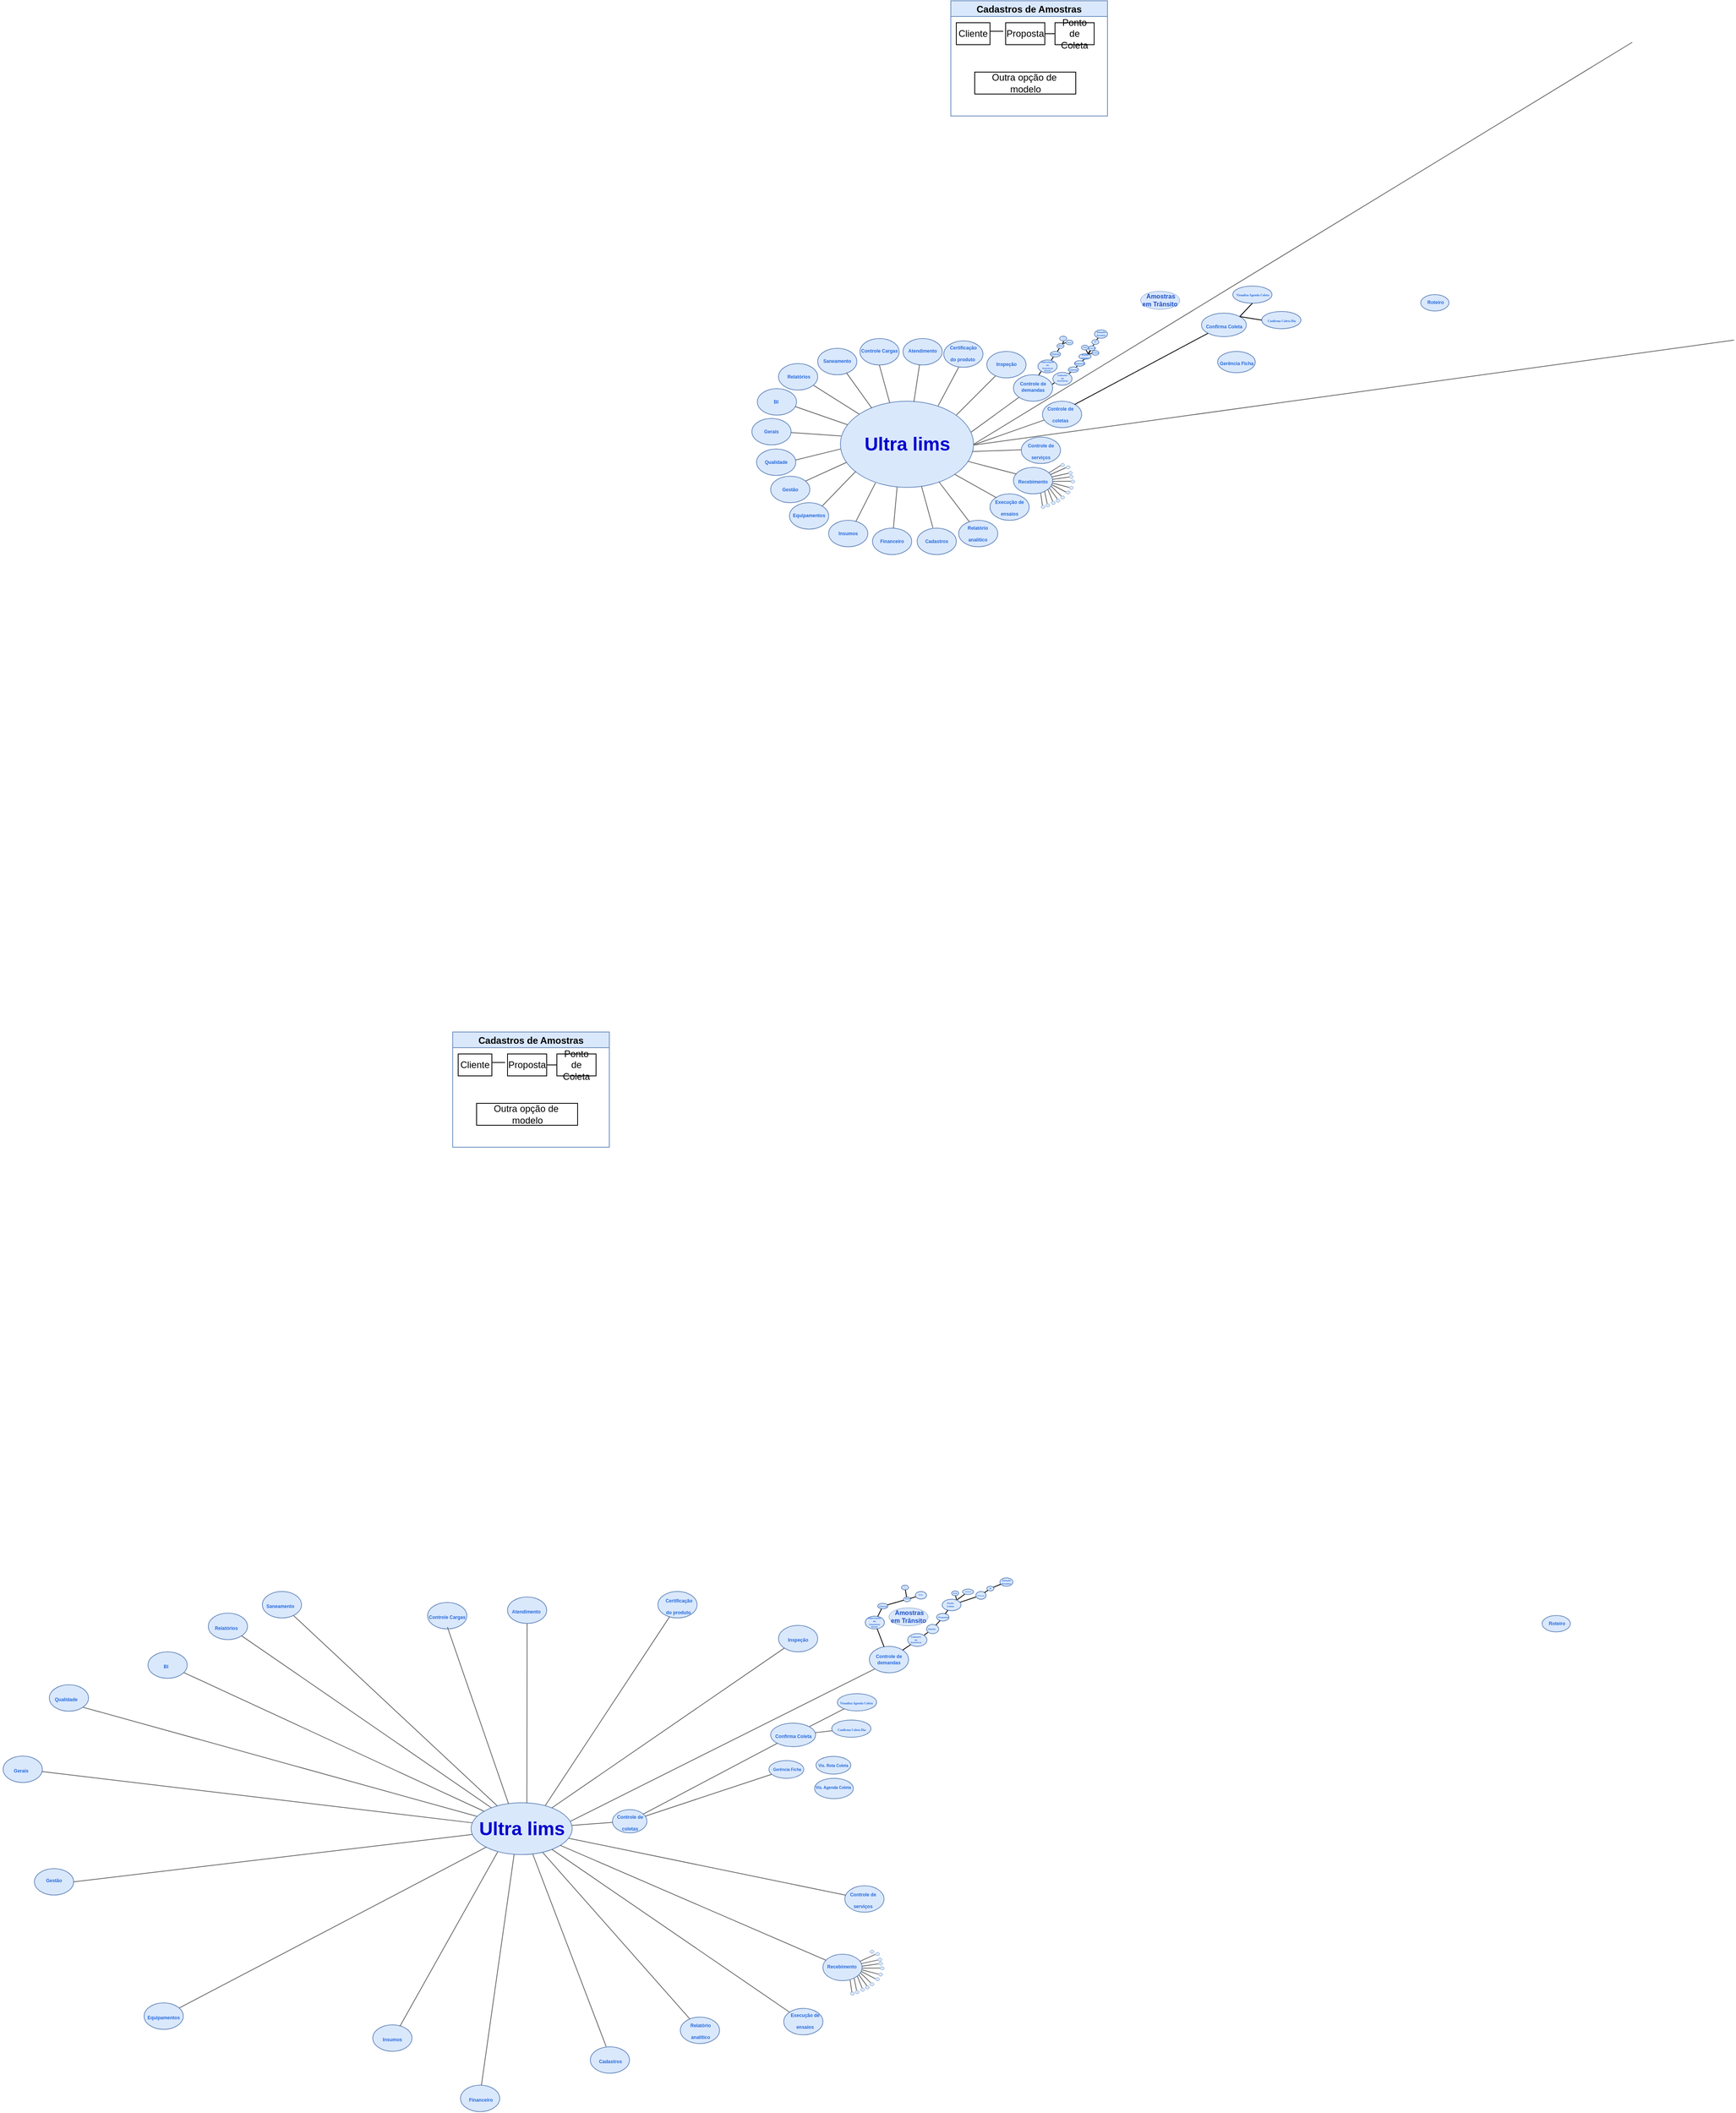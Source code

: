 <mxfile version="24.7.6">
  <diagram name="Página-1" id="Wn8zAbO-QYpouLNqE-SX">
    <mxGraphModel dx="2356" dy="1808" grid="1" gridSize="7" guides="1" tooltips="1" connect="1" arrows="1" fold="1" page="1" pageScale="1" pageWidth="827" pageHeight="1169" background="#ffffff" math="0" shadow="0">
      <root>
        <mxCell id="0" />
        <mxCell id="1" parent="0" />
        <mxCell id="kJXbCNyt75SuMj899tzs-116" value="" style="endArrow=none;html=1;rounded=0;fillColor=#f5f5f5;strokeColor=default;exitX=0.81;exitY=0.083;exitDx=0;exitDy=0;exitPerimeter=0;" parent="1" edge="1">
          <mxGeometry width="50" height="50" relative="1" as="geometry">
            <mxPoint x="615" y="230.64" as="sourcePoint" />
            <mxPoint x="619" y="226.64" as="targetPoint" />
            <Array as="points">
              <mxPoint x="619" y="226.64" />
            </Array>
          </mxGeometry>
        </mxCell>
        <mxCell id="kJXbCNyt75SuMj899tzs-114" value="" style="endArrow=none;html=1;rounded=0;fillColor=#f5f5f5;strokeColor=default;exitX=0.692;exitY=0.235;exitDx=0;exitDy=0;exitPerimeter=0;" parent="1" source="kJXbCNyt75SuMj899tzs-93" target="kJXbCNyt75SuMj899tzs-113" edge="1">
          <mxGeometry width="50" height="50" relative="1" as="geometry">
            <mxPoint x="604" y="249" as="sourcePoint" />
            <mxPoint x="616" y="231" as="targetPoint" />
            <Array as="points" />
          </mxGeometry>
        </mxCell>
        <mxCell id="kJXbCNyt75SuMj899tzs-113" value="" style="ellipse;whiteSpace=wrap;html=1;fillColor=#dae8fc;strokeColor=#6c8ebf;" parent="1" vertex="1">
          <mxGeometry x="610" y="229.51" width="9" height="6" as="geometry" />
        </mxCell>
        <mxCell id="kJXbCNyt75SuMj899tzs-112" value="" style="endArrow=none;html=1;rounded=0;fillColor=#f5f5f5;strokeColor=default;exitX=0.692;exitY=0.235;exitDx=0;exitDy=0;exitPerimeter=0;" parent="1" source="kJXbCNyt75SuMj899tzs-113" edge="1">
          <mxGeometry width="50" height="50" relative="1" as="geometry">
            <mxPoint x="612.496" y="255.068" as="sourcePoint" />
            <mxPoint x="616" y="231" as="targetPoint" />
            <Array as="points" />
          </mxGeometry>
        </mxCell>
        <mxCell id="kJXbCNyt75SuMj899tzs-110" value="" style="endArrow=none;html=1;rounded=0;fillColor=#f5f5f5;strokeColor=default;exitX=0.772;exitY=0.105;exitDx=0;exitDy=0;exitPerimeter=0;entryX=0.342;entryY=1.044;entryDx=0;entryDy=0;entryPerimeter=0;" parent="1" source="kJXbCNyt75SuMj899tzs-93" edge="1">
          <mxGeometry width="50" height="50" relative="1" as="geometry">
            <mxPoint x="599.707" y="247.218" as="sourcePoint" />
            <mxPoint x="602.788" y="242.504" as="targetPoint" />
            <Array as="points" />
          </mxGeometry>
        </mxCell>
        <mxCell id="kJXbCNyt75SuMj899tzs-106" value="" style="endArrow=none;html=1;rounded=0;fillColor=#f5f5f5;strokeColor=default;exitX=0.889;exitY=-0.433;exitDx=0;exitDy=0;exitPerimeter=0;entryX=0.342;entryY=1.044;entryDx=0;entryDy=0;entryPerimeter=0;" parent="1" edge="1">
          <mxGeometry width="50" height="50" relative="1" as="geometry">
            <mxPoint x="605.496" y="248.068" as="sourcePoint" />
            <mxPoint x="608.578" y="243.354" as="targetPoint" />
            <Array as="points" />
          </mxGeometry>
        </mxCell>
        <mxCell id="kJXbCNyt75SuMj899tzs-100" value="" style="endArrow=none;html=1;rounded=0;fillColor=#f5f5f5;strokeColor=default;entryX=0.114;entryY=1.309;entryDx=0;entryDy=0;entryPerimeter=0;exitX=0.765;exitY=0.082;exitDx=0;exitDy=0;exitPerimeter=0;" parent="1" source="kJXbCNyt75SuMj899tzs-93" edge="1">
          <mxGeometry width="50" height="50" relative="1" as="geometry">
            <mxPoint x="605.5" y="249.25" as="sourcePoint" />
            <mxPoint x="611.026" y="246.911" as="targetPoint" />
            <Array as="points" />
          </mxGeometry>
        </mxCell>
        <mxCell id="kJXbCNyt75SuMj899tzs-84" value="" style="endArrow=none;html=1;rounded=0;fillColor=#f5f5f5;strokeColor=default;exitX=0.81;exitY=0.083;exitDx=0;exitDy=0;exitPerimeter=0;" parent="1" edge="1">
          <mxGeometry width="50" height="50" relative="1" as="geometry">
            <mxPoint x="579.545" y="273.854" as="sourcePoint" />
            <mxPoint x="587.45" y="267.25" as="targetPoint" />
            <Array as="points">
              <mxPoint x="580.45" y="274.25" />
            </Array>
          </mxGeometry>
        </mxCell>
        <mxCell id="kJXbCNyt75SuMj899tzs-94" value="" style="endArrow=none;html=1;rounded=0;fillColor=#f5f5f5;strokeColor=default;exitX=0.81;exitY=0.083;exitDx=0;exitDy=0;exitPerimeter=0;" parent="1" edge="1">
          <mxGeometry width="50" height="50" relative="1" as="geometry">
            <mxPoint x="597" y="257.75" as="sourcePoint" />
            <mxPoint x="601" y="253.75" as="targetPoint" />
            <Array as="points">
              <mxPoint x="601" y="253.75" />
            </Array>
          </mxGeometry>
        </mxCell>
        <mxCell id="kJXbCNyt75SuMj899tzs-88" value="" style="endArrow=none;html=1;rounded=0;fillColor=#f5f5f5;strokeColor=default;exitX=0.81;exitY=0.083;exitDx=0;exitDy=0;exitPerimeter=0;" parent="1" edge="1">
          <mxGeometry width="50" height="50" relative="1" as="geometry">
            <mxPoint x="589" y="265.54" as="sourcePoint" />
            <mxPoint x="593" y="261.54" as="targetPoint" />
            <Array as="points">
              <mxPoint x="593" y="261.54" />
            </Array>
          </mxGeometry>
        </mxCell>
        <mxCell id="kJXbCNyt75SuMj899tzs-82" value="" style="endArrow=none;html=1;rounded=0;fillColor=#f5f5f5;strokeColor=default;" parent="1" edge="1">
          <mxGeometry width="50" height="50" relative="1" as="geometry">
            <mxPoint x="558" y="287.56" as="sourcePoint" />
            <mxPoint x="558" y="287.56" as="targetPoint" />
            <Array as="points">
              <mxPoint x="565.75" y="281.97" />
            </Array>
          </mxGeometry>
        </mxCell>
        <mxCell id="kJXbCNyt75SuMj899tzs-65" value="" style="endArrow=none;html=1;rounded=0;fillColor=#f5f5f5;strokeColor=#000000;" parent="1" edge="1">
          <mxGeometry width="50" height="50" relative="1" as="geometry">
            <mxPoint x="572.5" y="234.5" as="sourcePoint" />
            <mxPoint x="574.5" y="231" as="targetPoint" />
            <Array as="points" />
          </mxGeometry>
        </mxCell>
        <mxCell id="kJXbCNyt75SuMj899tzs-72" value="" style="endArrow=none;html=1;rounded=0;fillColor=#f5f5f5;strokeColor=#000000;exitX=0.757;exitY=-0.245;exitDx=0;exitDy=0;exitPerimeter=0;entryX=1.221;entryY=-0.645;entryDx=0;entryDy=0;entryPerimeter=0;" parent="1" source="kJXbCNyt75SuMj899tzs-60" target="kJXbCNyt75SuMj899tzs-60" edge="1">
          <mxGeometry width="50" height="50" relative="1" as="geometry">
            <mxPoint x="581" y="238" as="sourcePoint" />
            <mxPoint x="581.5" y="238" as="targetPoint" />
            <Array as="points" />
          </mxGeometry>
        </mxCell>
        <mxCell id="EWRXOEAjs6uAZaaVGEfP-32" value="" style="endArrow=none;html=1;rounded=0;entryX=0;entryY=1;entryDx=0;entryDy=0;fillColor=#f5f5f5;strokeColor=#666666;exitX=0.978;exitY=0.363;exitDx=0;exitDy=0;exitPerimeter=0;" parent="1" source="9z8tWcFH6EBTSIyHQbGG-1" target="EWRXOEAjs6uAZaaVGEfP-12" edge="1">
          <mxGeometry width="50" height="50" relative="1" as="geometry">
            <mxPoint x="452.69" y="343" as="sourcePoint" />
            <mxPoint x="510.005" y="306.052" as="targetPoint" />
          </mxGeometry>
        </mxCell>
        <mxCell id="kJXbCNyt75SuMj899tzs-12" value="" style="endArrow=none;html=1;rounded=0;fillColor=#f5f5f5;strokeColor=default;" parent="1" edge="1">
          <mxGeometry width="50" height="50" relative="1" as="geometry">
            <mxPoint x="542.25" y="274.68" as="sourcePoint" />
            <mxPoint x="542.25" y="274.68" as="targetPoint" />
            <Array as="points">
              <mxPoint x="547" y="267.34" />
            </Array>
          </mxGeometry>
        </mxCell>
        <mxCell id="kJXbCNyt75SuMj899tzs-55" value="" style="endArrow=none;html=1;rounded=0;fillColor=#f5f5f5;strokeColor=default;" parent="1" edge="1">
          <mxGeometry width="50" height="50" relative="1" as="geometry">
            <mxPoint x="558" y="256.19" as="sourcePoint" />
            <mxPoint x="562" y="249.69" as="targetPoint" />
          </mxGeometry>
        </mxCell>
        <mxCell id="kJXbCNyt75SuMj899tzs-58" value="" style="endArrow=none;html=1;rounded=0;fillColor=#f5f5f5;strokeColor=default;" parent="1" edge="1">
          <mxGeometry width="50" height="50" relative="1" as="geometry">
            <mxPoint x="565.75" y="245.07" as="sourcePoint" />
            <mxPoint x="569.75" y="238.57" as="targetPoint" />
            <Array as="points" />
          </mxGeometry>
        </mxCell>
        <mxCell id="9z8tWcFH6EBTSIyHQbGG-1" value="" style="ellipse;whiteSpace=wrap;html=1;fillColor=#dae8fc;strokeColor=#6c8ebf;" parent="1" vertex="1">
          <mxGeometry x="289" y="308" width="170" height="110" as="geometry" />
        </mxCell>
        <mxCell id="EWRXOEAjs6uAZaaVGEfP-3" value="" style="ellipse;whiteSpace=wrap;html=1;fillColor=#dae8fc;strokeColor=#6c8ebf;" parent="1" vertex="1">
          <mxGeometry x="520" y="353.75" width="50" height="33.75" as="geometry" />
        </mxCell>
        <mxCell id="EWRXOEAjs6uAZaaVGEfP-5" value="Ultra lims" style="text;strokeColor=none;fillColor=none;html=1;fontSize=24;fontStyle=1;verticalAlign=middle;align=center;fontColor=#0000CC;labelBorderColor=none;" parent="1" vertex="1">
          <mxGeometry x="324" y="343" width="100" height="40" as="geometry" />
        </mxCell>
        <mxCell id="EWRXOEAjs6uAZaaVGEfP-6" value="" style="ellipse;whiteSpace=wrap;html=1;fillColor=#dae8fc;strokeColor=#6c8ebf;" parent="1" vertex="1">
          <mxGeometry x="510" y="392.5" width="50" height="33.75" as="geometry" />
        </mxCell>
        <mxCell id="EWRXOEAjs6uAZaaVGEfP-10" value="" style="ellipse;whiteSpace=wrap;html=1;fillColor=#dae8fc;strokeColor=#6c8ebf;" parent="1" vertex="1">
          <mxGeometry x="547" y="308" width="50" height="33.75" as="geometry" />
        </mxCell>
        <mxCell id="EWRXOEAjs6uAZaaVGEfP-12" value="" style="ellipse;whiteSpace=wrap;html=1;fillColor=#dae8fc;strokeColor=#6c8ebf;" parent="1" vertex="1">
          <mxGeometry x="510" y="274.25" width="50" height="33.75" as="geometry" />
        </mxCell>
        <mxCell id="EWRXOEAjs6uAZaaVGEfP-13" value="" style="ellipse;whiteSpace=wrap;html=1;fillColor=#dae8fc;strokeColor=#6c8ebf;" parent="1" vertex="1">
          <mxGeometry x="476" y="244.5" width="50" height="33.75" as="geometry" />
        </mxCell>
        <mxCell id="EWRXOEAjs6uAZaaVGEfP-14" value="" style="ellipse;whiteSpace=wrap;html=1;fillColor=#dae8fc;strokeColor=#6c8ebf;" parent="1" vertex="1">
          <mxGeometry x="480" y="426.25" width="50" height="33.75" as="geometry" />
        </mxCell>
        <mxCell id="EWRXOEAjs6uAZaaVGEfP-15" value="" style="ellipse;whiteSpace=wrap;html=1;fillColor=#dae8fc;strokeColor=#6c8ebf;" parent="1" vertex="1">
          <mxGeometry x="440" y="460" width="50" height="33.75" as="geometry" />
        </mxCell>
        <mxCell id="EWRXOEAjs6uAZaaVGEfP-16" value="" style="ellipse;whiteSpace=wrap;html=1;fillColor=#dae8fc;strokeColor=#6c8ebf;" parent="1" vertex="1">
          <mxGeometry x="387" y="470" width="50" height="33.75" as="geometry" />
        </mxCell>
        <mxCell id="EWRXOEAjs6uAZaaVGEfP-17" value="" style="ellipse;whiteSpace=wrap;html=1;fillColor=#dae8fc;strokeColor=#6c8ebf;" parent="1" vertex="1">
          <mxGeometry x="330" y="470" width="50" height="33.75" as="geometry" />
        </mxCell>
        <mxCell id="EWRXOEAjs6uAZaaVGEfP-18" value="" style="ellipse;whiteSpace=wrap;html=1;fillColor=#dae8fc;strokeColor=#6c8ebf;" parent="1" vertex="1">
          <mxGeometry x="274" y="460" width="50" height="33.75" as="geometry" />
        </mxCell>
        <mxCell id="EWRXOEAjs6uAZaaVGEfP-19" value="" style="ellipse;whiteSpace=wrap;html=1;fillColor=#dae8fc;strokeColor=#6c8ebf;" parent="1" vertex="1">
          <mxGeometry x="224" y="437.5" width="50" height="33.75" as="geometry" />
        </mxCell>
        <mxCell id="EWRXOEAjs6uAZaaVGEfP-20" value="" style="ellipse;whiteSpace=wrap;html=1;fillColor=#dae8fc;strokeColor=#6c8ebf;" parent="1" vertex="1">
          <mxGeometry x="200" y="403.75" width="50" height="33.75" as="geometry" />
        </mxCell>
        <mxCell id="EWRXOEAjs6uAZaaVGEfP-21" value="" style="ellipse;whiteSpace=wrap;html=1;fillColor=#dae8fc;strokeColor=#6c8ebf;" parent="1" vertex="1">
          <mxGeometry x="182" y="369" width="50" height="33.75" as="geometry" />
        </mxCell>
        <mxCell id="EWRXOEAjs6uAZaaVGEfP-22" value="" style="ellipse;whiteSpace=wrap;html=1;fillColor=#dae8fc;strokeColor=#6c8ebf;" parent="1" vertex="1">
          <mxGeometry x="176" y="330" width="50" height="33.75" as="geometry" />
        </mxCell>
        <mxCell id="EWRXOEAjs6uAZaaVGEfP-23" value="" style="ellipse;whiteSpace=wrap;html=1;fillColor=#dae8fc;strokeColor=#6c8ebf;" parent="1" vertex="1">
          <mxGeometry x="183" y="292" width="50" height="33.75" as="geometry" />
        </mxCell>
        <mxCell id="EWRXOEAjs6uAZaaVGEfP-24" value="" style="ellipse;whiteSpace=wrap;html=1;fillColor=#dae8fc;strokeColor=#6c8ebf;" parent="1" vertex="1">
          <mxGeometry x="210" y="260" width="50" height="33.75" as="geometry" />
        </mxCell>
        <mxCell id="EWRXOEAjs6uAZaaVGEfP-25" value="" style="ellipse;whiteSpace=wrap;html=1;fillColor=#dae8fc;strokeColor=#6c8ebf;" parent="1" vertex="1">
          <mxGeometry x="260" y="240.5" width="50" height="33.75" as="geometry" />
        </mxCell>
        <mxCell id="EWRXOEAjs6uAZaaVGEfP-26" value="" style="ellipse;whiteSpace=wrap;html=1;fillColor=#dae8fc;strokeColor=#6c8ebf;" parent="1" vertex="1">
          <mxGeometry x="314" y="228" width="50" height="33.75" as="geometry" />
        </mxCell>
        <mxCell id="EWRXOEAjs6uAZaaVGEfP-27" value="" style="ellipse;whiteSpace=wrap;html=1;fillColor=#dae8fc;strokeColor=#6c8ebf;" parent="1" vertex="1">
          <mxGeometry x="369" y="228" width="50" height="33.75" as="geometry" />
        </mxCell>
        <mxCell id="EWRXOEAjs6uAZaaVGEfP-28" value="" style="ellipse;whiteSpace=wrap;html=1;fillColor=#dae8fc;strokeColor=#6c8ebf;" parent="1" vertex="1">
          <mxGeometry x="421" y="231" width="50" height="33.75" as="geometry" />
        </mxCell>
        <mxCell id="EWRXOEAjs6uAZaaVGEfP-29" value="" style="endArrow=none;html=1;rounded=0;fillColor=#f5f5f5;strokeColor=#666666;" parent="1" edge="1">
          <mxGeometry width="50" height="50" relative="1" as="geometry">
            <mxPoint x="437" y="325.75" as="sourcePoint" />
            <mxPoint x="487" y="275.75" as="targetPoint" />
          </mxGeometry>
        </mxCell>
        <mxCell id="EWRXOEAjs6uAZaaVGEfP-35" value="" style="endArrow=none;html=1;rounded=0;exitX=0.989;exitY=0.584;exitDx=0;exitDy=0;exitPerimeter=0;fillColor=#f5f5f5;strokeColor=#666666;" parent="1" source="9z8tWcFH6EBTSIyHQbGG-1" edge="1">
          <mxGeometry width="50" height="50" relative="1" as="geometry">
            <mxPoint x="460" y="370" as="sourcePoint" />
            <mxPoint x="520" y="370" as="targetPoint" />
          </mxGeometry>
        </mxCell>
        <mxCell id="EWRXOEAjs6uAZaaVGEfP-36" value="" style="endArrow=none;html=1;rounded=0;exitX=0.956;exitY=0.688;exitDx=0;exitDy=0;exitPerimeter=0;fillColor=#f5f5f5;strokeColor=#666666;" parent="1" edge="1">
          <mxGeometry width="50" height="50" relative="1" as="geometry">
            <mxPoint x="451.52" y="384.68" as="sourcePoint" />
            <mxPoint x="514" y="401" as="targetPoint" />
          </mxGeometry>
        </mxCell>
        <mxCell id="EWRXOEAjs6uAZaaVGEfP-37" value="" style="endArrow=none;html=1;rounded=0;exitX=0.956;exitY=0.688;exitDx=0;exitDy=0;exitPerimeter=0;entryX=0;entryY=0;entryDx=0;entryDy=0;fillColor=#f5f5f5;strokeColor=#666666;" parent="1" edge="1">
          <mxGeometry width="50" height="50" relative="1" as="geometry">
            <mxPoint x="434.76" y="401.22" as="sourcePoint" />
            <mxPoint x="488.295" y="431.211" as="targetPoint" />
          </mxGeometry>
        </mxCell>
        <mxCell id="EWRXOEAjs6uAZaaVGEfP-38" value="" style="endArrow=none;html=1;rounded=0;exitX=0.739;exitY=0.942;exitDx=0;exitDy=0;exitPerimeter=0;entryX=0.274;entryY=0.088;entryDx=0;entryDy=0;entryPerimeter=0;fillColor=#f5f5f5;strokeColor=#666666;" parent="1" edge="1">
          <mxGeometry width="50" height="50" relative="1" as="geometry">
            <mxPoint x="414.63" y="410.62" as="sourcePoint" />
            <mxPoint x="453.7" y="461.97" as="targetPoint" />
          </mxGeometry>
        </mxCell>
        <mxCell id="EWRXOEAjs6uAZaaVGEfP-39" value="" style="endArrow=none;html=1;rounded=0;exitX=0.404;exitY=-0.008;exitDx=0;exitDy=0;exitPerimeter=0;entryX=0.609;entryY=0.986;entryDx=0;entryDy=0;entryPerimeter=0;fillColor=#f5f5f5;strokeColor=#666666;" parent="1" source="EWRXOEAjs6uAZaaVGEfP-16" target="9z8tWcFH6EBTSIyHQbGG-1" edge="1">
          <mxGeometry width="50" height="50" relative="1" as="geometry">
            <mxPoint x="410" y="480" as="sourcePoint" />
            <mxPoint x="393" y="420" as="targetPoint" />
          </mxGeometry>
        </mxCell>
        <mxCell id="EWRXOEAjs6uAZaaVGEfP-42" value="" style="endArrow=none;html=1;rounded=0;entryX=0.426;entryY=0.995;entryDx=0;entryDy=0;entryPerimeter=0;exitX=0.534;exitY=-0.001;exitDx=0;exitDy=0;exitPerimeter=0;fillColor=#f5f5f5;strokeColor=#666666;" parent="1" source="EWRXOEAjs6uAZaaVGEfP-17" target="9z8tWcFH6EBTSIyHQbGG-1" edge="1">
          <mxGeometry width="50" height="50" relative="1" as="geometry">
            <mxPoint x="355.94" y="486.93" as="sourcePoint" />
            <mxPoint x="354.07" y="418.0" as="targetPoint" />
          </mxGeometry>
        </mxCell>
        <mxCell id="EWRXOEAjs6uAZaaVGEfP-43" value="" style="endArrow=none;html=1;rounded=0;exitX=0.264;exitY=0.946;exitDx=0;exitDy=0;exitPerimeter=0;entryX=0.692;entryY=0.054;entryDx=0;entryDy=0;entryPerimeter=0;fillColor=#f5f5f5;strokeColor=#666666;" parent="1" source="9z8tWcFH6EBTSIyHQbGG-1" target="EWRXOEAjs6uAZaaVGEfP-18" edge="1">
          <mxGeometry width="50" height="50" relative="1" as="geometry">
            <mxPoint x="336.45" y="405.67" as="sourcePoint" />
            <mxPoint x="310" y="459.996" as="targetPoint" />
          </mxGeometry>
        </mxCell>
        <mxCell id="EWRXOEAjs6uAZaaVGEfP-44" value="" style="endArrow=none;html=1;rounded=0;exitX=0.104;exitY=0.823;exitDx=0;exitDy=0;exitPerimeter=0;entryX=0.692;entryY=0.054;entryDx=0;entryDy=0;entryPerimeter=0;fillColor=#f5f5f5;strokeColor=#666666;" parent="1" edge="1">
          <mxGeometry width="50" height="50" relative="1" as="geometry">
            <mxPoint x="308.68" y="397.53" as="sourcePoint" />
            <mxPoint x="266" y="441.5" as="targetPoint" />
          </mxGeometry>
        </mxCell>
        <mxCell id="EWRXOEAjs6uAZaaVGEfP-45" value="" style="endArrow=none;html=1;rounded=0;exitX=0.047;exitY=0.709;exitDx=0;exitDy=0;exitPerimeter=0;entryX=0.888;entryY=0.184;entryDx=0;entryDy=0;entryPerimeter=0;fillColor=#f5f5f5;strokeColor=#666666;" parent="1" source="9z8tWcFH6EBTSIyHQbGG-1" target="EWRXOEAjs6uAZaaVGEfP-20" edge="1">
          <mxGeometry width="50" height="50" relative="1" as="geometry">
            <mxPoint x="302.68" y="369" as="sourcePoint" />
            <mxPoint x="260" y="412.97" as="targetPoint" />
          </mxGeometry>
        </mxCell>
        <mxCell id="EWRXOEAjs6uAZaaVGEfP-46" value="" style="endArrow=none;html=1;rounded=0;exitX=0;exitY=0.555;exitDx=0;exitDy=0;exitPerimeter=0;entryX=0.888;entryY=0.184;entryDx=0;entryDy=0;entryPerimeter=0;fillColor=#f5f5f5;strokeColor=#666666;" parent="1" source="9z8tWcFH6EBTSIyHQbGG-1" edge="1">
          <mxGeometry width="50" height="50" relative="1" as="geometry">
            <mxPoint x="285" y="359" as="sourcePoint" />
            <mxPoint x="232" y="383" as="targetPoint" />
          </mxGeometry>
        </mxCell>
        <mxCell id="EWRXOEAjs6uAZaaVGEfP-47" value="" style="endArrow=none;html=1;rounded=0;exitX=0.006;exitY=0.403;exitDx=0;exitDy=0;exitPerimeter=0;entryX=0.888;entryY=0.184;entryDx=0;entryDy=0;entryPerimeter=0;fillColor=#f5f5f5;strokeColor=#666666;" parent="1" source="9z8tWcFH6EBTSIyHQbGG-1" edge="1">
          <mxGeometry width="50" height="50" relative="1" as="geometry">
            <mxPoint x="283" y="334" as="sourcePoint" />
            <mxPoint x="226" y="348" as="targetPoint" />
          </mxGeometry>
        </mxCell>
        <mxCell id="EWRXOEAjs6uAZaaVGEfP-48" value="" style="endArrow=none;html=1;rounded=0;entryX=0.991;entryY=0.649;entryDx=0;entryDy=0;entryPerimeter=0;fillColor=#f5f5f5;strokeColor=#666666;" parent="1" edge="1">
          <mxGeometry width="50" height="50" relative="1" as="geometry">
            <mxPoint x="298.094" y="338.004" as="sourcePoint" />
            <mxPoint x="231.55" y="314.904" as="targetPoint" />
          </mxGeometry>
        </mxCell>
        <mxCell id="EWRXOEAjs6uAZaaVGEfP-49" value="" style="endArrow=none;html=1;rounded=0;entryX=0.897;entryY=0.825;entryDx=0;entryDy=0;entryPerimeter=0;fillColor=#f5f5f5;strokeColor=#666666;" parent="1" edge="1">
          <mxGeometry width="50" height="50" relative="1" as="geometry">
            <mxPoint x="313.139" y="324.605" as="sourcePoint" />
            <mxPoint x="254.85" y="287.844" as="targetPoint" />
          </mxGeometry>
        </mxCell>
        <mxCell id="EWRXOEAjs6uAZaaVGEfP-50" value="" style="endArrow=none;html=1;rounded=0;entryX=0.772;entryY=0.921;entryDx=0;entryDy=0;entryPerimeter=0;exitX=0.248;exitY=0.081;exitDx=0;exitDy=0;exitPerimeter=0;fillColor=#f5f5f5;strokeColor=#666666;" parent="1" edge="1">
          <mxGeometry width="50" height="50" relative="1" as="geometry">
            <mxPoint x="329.16" y="316.91" as="sourcePoint" />
            <mxPoint x="296.6" y="271.584" as="targetPoint" />
          </mxGeometry>
        </mxCell>
        <mxCell id="EWRXOEAjs6uAZaaVGEfP-51" value="" style="endArrow=none;html=1;rounded=0;entryX=0.772;entryY=0.921;entryDx=0;entryDy=0;entryPerimeter=0;exitX=0.371;exitY=0.022;exitDx=0;exitDy=0;exitPerimeter=0;fillColor=#f5f5f5;strokeColor=#666666;" parent="1" source="9z8tWcFH6EBTSIyHQbGG-1" edge="1">
          <mxGeometry width="50" height="50" relative="1" as="geometry">
            <mxPoint x="371.28" y="307.08" as="sourcePoint" />
            <mxPoint x="338.72" y="261.754" as="targetPoint" />
          </mxGeometry>
        </mxCell>
        <mxCell id="EWRXOEAjs6uAZaaVGEfP-52" value="" style="endArrow=none;html=1;rounded=0;entryX=0.772;entryY=0.921;entryDx=0;entryDy=0;entryPerimeter=0;exitX=0.552;exitY=0.009;exitDx=0;exitDy=0;exitPerimeter=0;fillColor=#f5f5f5;strokeColor=#666666;" parent="1" source="9z8tWcFH6EBTSIyHQbGG-1" edge="1">
          <mxGeometry width="50" height="50" relative="1" as="geometry">
            <mxPoint x="403.28" y="310" as="sourcePoint" />
            <mxPoint x="390" y="261.754" as="targetPoint" />
          </mxGeometry>
        </mxCell>
        <mxCell id="EWRXOEAjs6uAZaaVGEfP-53" value="" style="endArrow=none;html=1;rounded=0;entryX=0.772;entryY=0.921;entryDx=0;entryDy=0;entryPerimeter=0;exitX=0.734;exitY=0.054;exitDx=0;exitDy=0;exitPerimeter=0;fillColor=#f5f5f5;strokeColor=#666666;" parent="1" source="9z8tWcFH6EBTSIyHQbGG-1" edge="1">
          <mxGeometry width="50" height="50" relative="1" as="geometry">
            <mxPoint x="433" y="312" as="sourcePoint" />
            <mxPoint x="440" y="264.754" as="targetPoint" />
          </mxGeometry>
        </mxCell>
        <mxCell id="w_Sj20pO337NV9_aWvqa-4" value="&lt;font size=&quot;1&quot; style=&quot;&quot; color=&quot;#246adb&quot;&gt;&lt;b style=&quot;font-size: 6px;&quot;&gt;Certificação do&amp;nbsp;produto&amp;nbsp;&lt;/b&gt;&lt;/font&gt;" style="text;strokeColor=none;fillColor=none;html=1;verticalAlign=middle;align=center;whiteSpace=wrap;" parent="1" vertex="1">
          <mxGeometry x="419" y="228.38" width="54" height="33.37" as="geometry" />
        </mxCell>
        <mxCell id="w_Sj20pO337NV9_aWvqa-5" value="&lt;font color=&quot;#246adb&quot;&gt;&lt;span style=&quot;font-size: 6px;&quot;&gt;&lt;b&gt;Inspeção&lt;/b&gt;&lt;/span&gt;&lt;/font&gt;" style="text;strokeColor=none;fillColor=none;html=1;verticalAlign=middle;align=center;whiteSpace=wrap;" parent="1" vertex="1">
          <mxGeometry x="474" y="242.5" width="54" height="33.37" as="geometry" />
        </mxCell>
        <mxCell id="w_Sj20pO337NV9_aWvqa-6" value="&lt;font style=&quot;font-size: 6px;&quot; color=&quot;#246adb&quot;&gt;&lt;span style=&quot;font-size: 6px;&quot;&gt;&lt;b style=&quot;font-size: 6px;&quot;&gt;Controle de demandas&lt;/b&gt;&lt;/span&gt;&lt;/font&gt;" style="text;strokeColor=none;fillColor=none;html=1;verticalAlign=middle;align=center;whiteSpace=wrap;fontSize=6;" parent="1" vertex="1">
          <mxGeometry x="510" y="280" width="50" height="20" as="geometry" />
        </mxCell>
        <mxCell id="w_Sj20pO337NV9_aWvqa-7" value="&lt;font color=&quot;#246adb&quot;&gt;&lt;span style=&quot;font-size: 6px;&quot;&gt;&lt;b&gt;Controle de coletas&lt;/b&gt;&lt;/span&gt;&lt;/font&gt;" style="text;strokeColor=none;fillColor=none;html=1;verticalAlign=middle;align=center;whiteSpace=wrap;" parent="1" vertex="1">
          <mxGeometry x="543" y="306.62" width="54" height="33.37" as="geometry" />
        </mxCell>
        <mxCell id="w_Sj20pO337NV9_aWvqa-8" value="&lt;font color=&quot;#246adb&quot;&gt;&lt;span style=&quot;font-size: 6px;&quot;&gt;&lt;b&gt;Controle de serviços&lt;/b&gt;&lt;/span&gt;&lt;/font&gt;" style="text;strokeColor=none;fillColor=none;html=1;verticalAlign=middle;align=center;whiteSpace=wrap;" parent="1" vertex="1">
          <mxGeometry x="518" y="353.75" width="54" height="33.37" as="geometry" />
        </mxCell>
        <mxCell id="w_Sj20pO337NV9_aWvqa-9" value="&lt;font color=&quot;#246adb&quot;&gt;&lt;span style=&quot;font-size: 6px;&quot;&gt;&lt;b&gt;Atendimento&lt;/b&gt;&lt;/span&gt;&lt;/font&gt;" style="text;strokeColor=none;fillColor=none;html=1;verticalAlign=middle;align=center;whiteSpace=wrap;" parent="1" vertex="1">
          <mxGeometry x="367" y="225.63" width="54" height="33.37" as="geometry" />
        </mxCell>
        <mxCell id="w_Sj20pO337NV9_aWvqa-10" value="&lt;font color=&quot;#246adb&quot;&gt;&lt;span style=&quot;font-size: 6px;&quot;&gt;&lt;b&gt;Recebimento&lt;/b&gt;&lt;/span&gt;&lt;/font&gt;" style="text;strokeColor=none;fillColor=none;html=1;verticalAlign=middle;align=center;whiteSpace=wrap;" parent="1" vertex="1">
          <mxGeometry x="515" y="399.5" width="40" height="18.5" as="geometry" />
        </mxCell>
        <mxCell id="w_Sj20pO337NV9_aWvqa-11" value="&lt;font color=&quot;#246adb&quot;&gt;&lt;span style=&quot;font-size: 6px;&quot;&gt;&lt;b&gt;Execução de ensaios&lt;/b&gt;&lt;/span&gt;&lt;/font&gt;" style="text;strokeColor=none;fillColor=none;html=1;verticalAlign=middle;align=center;whiteSpace=wrap;" parent="1" vertex="1">
          <mxGeometry x="478" y="424.87" width="54" height="33.37" as="geometry" />
        </mxCell>
        <mxCell id="w_Sj20pO337NV9_aWvqa-12" value="&lt;font color=&quot;#246adb&quot;&gt;&lt;span style=&quot;font-size: 6px;&quot;&gt;&lt;b&gt;Relatório analítico&lt;/b&gt;&lt;/span&gt;&lt;/font&gt;" style="text;strokeColor=none;fillColor=none;html=1;verticalAlign=middle;align=center;whiteSpace=wrap;" parent="1" vertex="1">
          <mxGeometry x="440" y="459.38" width="49" height="31.62" as="geometry" />
        </mxCell>
        <mxCell id="w_Sj20pO337NV9_aWvqa-13" value="&lt;font color=&quot;#246adb&quot;&gt;&lt;span style=&quot;font-size: 6px;&quot;&gt;&lt;b&gt;Cadastros&lt;/b&gt;&lt;/span&gt;&lt;/font&gt;" style="text;strokeColor=none;fillColor=none;html=1;verticalAlign=middle;align=center;whiteSpace=wrap;" parent="1" vertex="1">
          <mxGeometry x="385" y="468.38" width="54" height="33.37" as="geometry" />
        </mxCell>
        <mxCell id="w_Sj20pO337NV9_aWvqa-14" value="&lt;font color=&quot;#246adb&quot;&gt;&lt;span style=&quot;font-size: 6px;&quot;&gt;&lt;b&gt;Financeiro&lt;/b&gt;&lt;/span&gt;&lt;/font&gt;" style="text;strokeColor=none;fillColor=none;html=1;verticalAlign=middle;align=center;whiteSpace=wrap;" parent="1" vertex="1">
          <mxGeometry x="328" y="468" width="54" height="33.37" as="geometry" />
        </mxCell>
        <mxCell id="w_Sj20pO337NV9_aWvqa-15" value="&lt;font color=&quot;#246adb&quot;&gt;&lt;span style=&quot;font-size: 6px;&quot;&gt;&lt;b&gt;Insumos&lt;/b&gt;&lt;/span&gt;&lt;/font&gt;" style="text;strokeColor=none;fillColor=none;html=1;verticalAlign=middle;align=center;whiteSpace=wrap;" parent="1" vertex="1">
          <mxGeometry x="272" y="458.63" width="54" height="33.37" as="geometry" />
        </mxCell>
        <mxCell id="w_Sj20pO337NV9_aWvqa-16" value="&lt;font color=&quot;#246adb&quot;&gt;&lt;span style=&quot;font-size: 6px;&quot;&gt;&lt;b&gt;Equipamentos&lt;/b&gt;&lt;/span&gt;&lt;/font&gt;" style="text;strokeColor=none;fillColor=none;html=1;verticalAlign=middle;align=center;whiteSpace=wrap;" parent="1" vertex="1">
          <mxGeometry x="222" y="435.63" width="54" height="33.37" as="geometry" />
        </mxCell>
        <mxCell id="w_Sj20pO337NV9_aWvqa-17" value="&lt;font color=&quot;#246adb&quot;&gt;&lt;span style=&quot;font-size: 6px;&quot;&gt;&lt;b&gt;Gestão&lt;/b&gt;&lt;/span&gt;&lt;/font&gt;" style="text;strokeColor=none;fillColor=none;html=1;verticalAlign=middle;align=center;whiteSpace=wrap;" parent="1" vertex="1">
          <mxGeometry x="198" y="402.26" width="54" height="33.37" as="geometry" />
        </mxCell>
        <mxCell id="w_Sj20pO337NV9_aWvqa-18" value="&lt;font color=&quot;#246adb&quot;&gt;&lt;span style=&quot;font-size: 6px;&quot;&gt;&lt;b&gt;Qualidade&lt;/b&gt;&lt;/span&gt;&lt;/font&gt;" style="text;strokeColor=none;fillColor=none;html=1;verticalAlign=middle;align=center;whiteSpace=wrap;" parent="1" vertex="1">
          <mxGeometry x="180" y="366.89" width="54" height="33.37" as="geometry" />
        </mxCell>
        <mxCell id="w_Sj20pO337NV9_aWvqa-19" value="&lt;font color=&quot;#246adb&quot;&gt;&lt;span style=&quot;font-size: 6px;&quot;&gt;&lt;b&gt;Gerais&lt;/b&gt;&lt;/span&gt;&lt;/font&gt;" style="text;strokeColor=none;fillColor=none;html=1;verticalAlign=middle;align=center;whiteSpace=wrap;" parent="1" vertex="1">
          <mxGeometry x="174" y="328" width="54" height="33.37" as="geometry" />
        </mxCell>
        <mxCell id="w_Sj20pO337NV9_aWvqa-20" value="&lt;font color=&quot;#246adb&quot;&gt;&lt;span style=&quot;font-size: 6px;&quot;&gt;&lt;b&gt;BI&lt;/b&gt;&lt;/span&gt;&lt;/font&gt;" style="text;strokeColor=none;fillColor=none;html=1;verticalAlign=middle;align=center;whiteSpace=wrap;" parent="1" vertex="1">
          <mxGeometry x="180" y="289.88" width="54" height="33.37" as="geometry" />
        </mxCell>
        <mxCell id="w_Sj20pO337NV9_aWvqa-21" value="&lt;font color=&quot;#246adb&quot;&gt;&lt;span style=&quot;font-size: 6px;&quot;&gt;&lt;b&gt;Relatórios&lt;/b&gt;&lt;/span&gt;&lt;/font&gt;" style="text;strokeColor=none;fillColor=none;html=1;verticalAlign=middle;align=center;whiteSpace=wrap;" parent="1" vertex="1">
          <mxGeometry x="209" y="258.51" width="54" height="33.37" as="geometry" />
        </mxCell>
        <mxCell id="w_Sj20pO337NV9_aWvqa-22" value="&lt;font color=&quot;#246adb&quot;&gt;&lt;span style=&quot;font-size: 6px;&quot;&gt;&lt;b&gt;Saneamento&lt;/b&gt;&lt;/span&gt;&lt;/font&gt;" style="text;strokeColor=none;fillColor=none;html=1;verticalAlign=middle;align=center;whiteSpace=wrap;" parent="1" vertex="1">
          <mxGeometry x="258" y="237.88" width="54" height="33.37" as="geometry" />
        </mxCell>
        <mxCell id="w_Sj20pO337NV9_aWvqa-23" value="&lt;font color=&quot;#246adb&quot;&gt;&lt;span style=&quot;font-size: 6px;&quot;&gt;&lt;b&gt;Controle Cargas&lt;/b&gt;&lt;/span&gt;&lt;/font&gt;" style="text;strokeColor=none;fillColor=none;html=1;verticalAlign=middle;align=center;whiteSpace=wrap;" parent="1" vertex="1">
          <mxGeometry x="312" y="225.14" width="54" height="33.37" as="geometry" />
        </mxCell>
        <mxCell id="w_Sj20pO337NV9_aWvqa-27" value="" style="endArrow=none;html=1;rounded=0;fillColor=#f5f5f5;strokeColor=#666666;exitX=1;exitY=0.5;exitDx=0;exitDy=0;" parent="1" edge="1">
          <mxGeometry width="50" height="50" relative="1" as="geometry">
            <mxPoint x="560.0" y="410.375" as="sourcePoint" />
            <mxPoint x="583" y="410.12" as="targetPoint" />
          </mxGeometry>
        </mxCell>
        <mxCell id="w_Sj20pO337NV9_aWvqa-28" value="" style="endArrow=none;html=1;rounded=0;fillColor=#f5f5f5;strokeColor=#666666;exitX=0.974;exitY=0.648;exitDx=0;exitDy=0;exitPerimeter=0;" parent="1" source="EWRXOEAjs6uAZaaVGEfP-6" edge="1">
          <mxGeometry width="50" height="50" relative="1" as="geometry">
            <mxPoint x="566" y="417.903" as="sourcePoint" />
            <mxPoint x="576.9" y="423.87" as="targetPoint" />
          </mxGeometry>
        </mxCell>
        <mxCell id="w_Sj20pO337NV9_aWvqa-29" value="" style="endArrow=none;html=1;rounded=0;fillColor=#f5f5f5;strokeColor=#666666;exitX=0.795;exitY=0.932;exitDx=0;exitDy=0;exitPerimeter=0;" parent="1" edge="1">
          <mxGeometry width="50" height="50" relative="1" as="geometry">
            <mxPoint x="549.75" y="422.955" as="sourcePoint" />
            <mxPoint x="553" y="438.5" as="targetPoint" />
          </mxGeometry>
        </mxCell>
        <mxCell id="w_Sj20pO337NV9_aWvqa-30" value="" style="endArrow=none;html=1;rounded=0;fillColor=#f5f5f5;strokeColor=#666666;exitX=0.977;exitY=0.359;exitDx=0;exitDy=0;exitPerimeter=0;" parent="1" edge="1">
          <mxGeometry width="50" height="50" relative="1" as="geometry">
            <mxPoint x="558.85" y="404.616" as="sourcePoint" />
            <mxPoint x="580" y="400" as="targetPoint" />
          </mxGeometry>
        </mxCell>
        <mxCell id="w_Sj20pO337NV9_aWvqa-31" value="" style="endArrow=none;html=1;rounded=0;fillColor=#f5f5f5;strokeColor=#666666;" parent="1" edge="1">
          <mxGeometry width="50" height="50" relative="1" as="geometry">
            <mxPoint x="560" y="407.75" as="sourcePoint" />
            <mxPoint x="581" y="404.75" as="targetPoint" />
          </mxGeometry>
        </mxCell>
        <mxCell id="w_Sj20pO337NV9_aWvqa-34" value="" style="endArrow=none;html=1;rounded=0;fillColor=#f5f5f5;strokeColor=#666666;" parent="1" edge="1">
          <mxGeometry width="50" height="50" relative="1" as="geometry">
            <mxPoint x="557" y="401.75" as="sourcePoint" />
            <mxPoint x="577" y="392.74" as="targetPoint" />
          </mxGeometry>
        </mxCell>
        <mxCell id="w_Sj20pO337NV9_aWvqa-35" value="" style="endArrow=none;html=1;rounded=0;fillColor=#f5f5f5;strokeColor=#666666;" parent="1" edge="1">
          <mxGeometry width="50" height="50" relative="1" as="geometry">
            <mxPoint x="560" y="412.52" as="sourcePoint" />
            <mxPoint x="581" y="418" as="targetPoint" />
          </mxGeometry>
        </mxCell>
        <mxCell id="w_Sj20pO337NV9_aWvqa-36" value="" style="endArrow=none;html=1;rounded=0;fillColor=#f5f5f5;strokeColor=#666666;entryX=0.97;entryY=1.086;entryDx=0;entryDy=0;entryPerimeter=0;" parent="1" target="w_Sj20pO337NV9_aWvqa-8" edge="1">
          <mxGeometry width="50" height="50" relative="1" as="geometry">
            <mxPoint x="555" y="399.5" as="sourcePoint" />
            <mxPoint x="575" y="387" as="targetPoint" />
          </mxGeometry>
        </mxCell>
        <mxCell id="w_Sj20pO337NV9_aWvqa-40" value="" style="endArrow=none;html=1;rounded=0;fillColor=#f5f5f5;strokeColor=#666666;" parent="1" edge="1">
          <mxGeometry width="50" height="50" relative="1" as="geometry">
            <mxPoint x="556" y="419" as="sourcePoint" />
            <mxPoint x="566" y="432.75" as="targetPoint" />
          </mxGeometry>
        </mxCell>
        <mxCell id="w_Sj20pO337NV9_aWvqa-41" value="" style="endArrow=none;html=1;rounded=0;fillColor=#f5f5f5;strokeColor=#666666;" parent="1" edge="1">
          <mxGeometry width="50" height="50" relative="1" as="geometry">
            <mxPoint x="553.9" y="420.5" as="sourcePoint" />
            <mxPoint x="560" y="435.63" as="targetPoint" />
            <Array as="points">
              <mxPoint x="560" y="435.63" />
            </Array>
          </mxGeometry>
        </mxCell>
        <mxCell id="w_Sj20pO337NV9_aWvqa-42" value="" style="endArrow=none;html=1;rounded=0;fillColor=#f5f5f5;strokeColor=#666666;exitX=0.938;exitY=0.735;exitDx=0;exitDy=0;exitPerimeter=0;" parent="1" edge="1">
          <mxGeometry width="50" height="50" relative="1" as="geometry">
            <mxPoint x="557.9" y="416.306" as="sourcePoint" />
            <mxPoint x="571" y="429" as="targetPoint" />
          </mxGeometry>
        </mxCell>
        <mxCell id="w_Sj20pO337NV9_aWvqa-43" value="" style="endArrow=none;html=1;rounded=0;fillColor=#f5f5f5;strokeColor=#666666;exitX=0.754;exitY=0.942;exitDx=0;exitDy=0;exitPerimeter=0;" parent="1" edge="1">
          <mxGeometry width="50" height="50" relative="1" as="geometry">
            <mxPoint x="544.7" y="425.293" as="sourcePoint" />
            <mxPoint x="547" y="441" as="targetPoint" />
          </mxGeometry>
        </mxCell>
        <mxCell id="w_Sj20pO337NV9_aWvqa-45" value="" style="ellipse;whiteSpace=wrap;html=1;fillColor=#dae8fc;strokeColor=#6c8ebf;strokeWidth=0.5;" parent="1" vertex="1">
          <mxGeometry x="570" y="387.12" width="5" height="4" as="geometry" />
        </mxCell>
        <mxCell id="w_Sj20pO337NV9_aWvqa-47" value="" style="ellipse;whiteSpace=wrap;html=1;fillColor=#dae8fc;strokeColor=#6c8ebf;strokeWidth=0.5;" parent="1" vertex="1">
          <mxGeometry x="577" y="390.12" width="5" height="4" as="geometry" />
        </mxCell>
        <mxCell id="w_Sj20pO337NV9_aWvqa-48" value="" style="ellipse;whiteSpace=wrap;html=1;fillColor=#dae8fc;strokeColor=#6c8ebf;strokeWidth=0.5;" parent="1" vertex="1">
          <mxGeometry x="580" y="397.26" width="5" height="4" as="geometry" />
        </mxCell>
        <mxCell id="w_Sj20pO337NV9_aWvqa-49" value="" style="ellipse;whiteSpace=wrap;html=1;fillColor=#dae8fc;strokeColor=#6c8ebf;strokeWidth=0.5;" parent="1" vertex="1">
          <mxGeometry x="583" y="408.26" width="5" height="4" as="geometry" />
        </mxCell>
        <mxCell id="w_Sj20pO337NV9_aWvqa-50" value="" style="ellipse;whiteSpace=wrap;html=1;fillColor=#dae8fc;strokeColor=#6c8ebf;strokeWidth=0.5;" parent="1" vertex="1">
          <mxGeometry x="581" y="402.26" width="5" height="4" as="geometry" />
        </mxCell>
        <mxCell id="w_Sj20pO337NV9_aWvqa-51" value="" style="ellipse;whiteSpace=wrap;html=1;fillColor=#dae8fc;strokeColor=#6c8ebf;strokeWidth=0.5;" parent="1" vertex="1">
          <mxGeometry x="581" y="416.26" width="5" height="4" as="geometry" />
        </mxCell>
        <mxCell id="w_Sj20pO337NV9_aWvqa-52" value="" style="ellipse;whiteSpace=wrap;html=1;fillColor=#dae8fc;strokeColor=#6c8ebf;strokeWidth=0.5;" parent="1" vertex="1">
          <mxGeometry x="577" y="422.26" width="5" height="4" as="geometry" />
        </mxCell>
        <mxCell id="w_Sj20pO337NV9_aWvqa-54" value="" style="ellipse;whiteSpace=wrap;html=1;fillColor=#dae8fc;strokeColor=#6c8ebf;strokeWidth=0.5;" parent="1" vertex="1">
          <mxGeometry x="564" y="432.63" width="5" height="4" as="geometry" />
        </mxCell>
        <mxCell id="w_Sj20pO337NV9_aWvqa-55" value="" style="ellipse;whiteSpace=wrap;html=1;fillColor=#dae8fc;strokeColor=#6c8ebf;strokeWidth=0.5;" parent="1" vertex="1">
          <mxGeometry x="558" y="435.63" width="5" height="4" as="geometry" />
        </mxCell>
        <mxCell id="w_Sj20pO337NV9_aWvqa-56" value="" style="ellipse;whiteSpace=wrap;html=1;fillColor=#dae8fc;strokeColor=#6c8ebf;strokeWidth=0.5;" parent="1" vertex="1">
          <mxGeometry x="551" y="438.63" width="5" height="4" as="geometry" />
        </mxCell>
        <mxCell id="w_Sj20pO337NV9_aWvqa-57" value="" style="ellipse;whiteSpace=wrap;html=1;fillColor=#dae8fc;strokeColor=#6c8ebf;strokeWidth=0.5;" parent="1" vertex="1">
          <mxGeometry x="545" y="440.63" width="5" height="4" as="geometry" />
        </mxCell>
        <mxCell id="w_Sj20pO337NV9_aWvqa-58" value="" style="ellipse;whiteSpace=wrap;html=1;fillColor=#dae8fc;strokeColor=#6c8ebf;strokeWidth=0.5;" parent="1" vertex="1">
          <mxGeometry x="570" y="428.63" width="5" height="4" as="geometry" />
        </mxCell>
        <mxCell id="gEIxU_YhIwZEwoMmz6YV-2" value="" style="ellipse;whiteSpace=wrap;html=1;fillColor=#dae8fc;strokeColor=#6c8ebf;" parent="1" vertex="1">
          <mxGeometry x="750" y="195.63" width="57.31" height="30" as="geometry" />
        </mxCell>
        <mxCell id="gEIxU_YhIwZEwoMmz6YV-3" value="&lt;font style=&quot;font-size: 6px;&quot; color=&quot;#246adb&quot;&gt;&lt;b style=&quot;&quot;&gt;Confirma&amp;nbsp;&lt;/b&gt;&lt;/font&gt;&lt;b style=&quot;background-color: initial; font-size: 6px; color: rgb(36, 106, 219);&quot;&gt;Coleta&lt;/b&gt;" style="text;strokeColor=none;fillColor=none;html=1;verticalAlign=middle;align=center;whiteSpace=wrap;" parent="1" vertex="1">
          <mxGeometry x="758.65" y="200.63" width="40" height="20" as="geometry" />
        </mxCell>
        <mxCell id="gEIxU_YhIwZEwoMmz6YV-4" value="" style="ellipse;whiteSpace=wrap;html=1;fillColor=#dae8fc;strokeColor=#6c8ebf;" parent="1" vertex="1">
          <mxGeometry x="770.66" y="244.5" width="48" height="27.12" as="geometry" />
        </mxCell>
        <mxCell id="gEIxU_YhIwZEwoMmz6YV-5" value="&lt;font color=&quot;#246adb&quot;&gt;&lt;span style=&quot;font-size: 6px;&quot;&gt;&lt;b&gt;Gerência Ficha&lt;/b&gt;&lt;/span&gt;&lt;/font&gt;" style="text;strokeColor=none;fillColor=none;html=1;verticalAlign=middle;align=center;whiteSpace=wrap;" parent="1" vertex="1">
          <mxGeometry x="770" y="249.69" width="50" height="16.74" as="geometry" />
        </mxCell>
        <mxCell id="gEIxU_YhIwZEwoMmz6YV-6" value="" style="ellipse;whiteSpace=wrap;html=1;fillColor=#dae8fc;strokeColor=#6c8ebf;" parent="1" vertex="1">
          <mxGeometry x="1030" y="172" width="36" height="20.87" as="geometry" />
        </mxCell>
        <mxCell id="gEIxU_YhIwZEwoMmz6YV-7" value="&lt;font color=&quot;#246adb&quot;&gt;&lt;span style=&quot;font-size: 6px;&quot;&gt;&lt;b&gt;Roteiro&lt;/b&gt;&lt;/span&gt;&lt;/font&gt;" style="text;strokeColor=none;fillColor=none;html=1;verticalAlign=middle;align=center;whiteSpace=wrap;" parent="1" vertex="1">
          <mxGeometry x="1030" y="170" width="38" height="20.49" as="geometry" />
        </mxCell>
        <mxCell id="gEIxU_YhIwZEwoMmz6YV-13" value="" style="endArrow=none;html=1;rounded=0;entryX=0.044;entryY=0.713;entryDx=0;entryDy=0;fillColor=#f5f5f5;strokeColor=#666666;entryPerimeter=0;" parent="1" target="EWRXOEAjs6uAZaaVGEfP-10" edge="1">
          <mxGeometry width="50" height="50" relative="1" as="geometry">
            <mxPoint x="459" y="363.75" as="sourcePoint" />
            <mxPoint x="705" y="284" as="targetPoint" />
          </mxGeometry>
        </mxCell>
        <mxCell id="gEIxU_YhIwZEwoMmz6YV-14" value="" style="endArrow=none;html=1;rounded=0;fillColor=#f5f5f5;strokeColor=#666666;exitX=1.003;exitY=0.508;exitDx=0;exitDy=0;exitPerimeter=0;" parent="1" source="9z8tWcFH6EBTSIyHQbGG-1" edge="1">
          <mxGeometry width="50" height="50" relative="1" as="geometry">
            <mxPoint x="460" y="360" as="sourcePoint" />
            <mxPoint x="1430" y="230" as="targetPoint" />
          </mxGeometry>
        </mxCell>
        <mxCell id="gEIxU_YhIwZEwoMmz6YV-15" value="" style="endArrow=none;html=1;rounded=0;fillColor=#f5f5f5;strokeColor=#666666;exitX=1;exitY=0.5;exitDx=0;exitDy=0;" parent="1" source="9z8tWcFH6EBTSIyHQbGG-1" edge="1">
          <mxGeometry width="50" height="50" relative="1" as="geometry">
            <mxPoint x="460" y="360" as="sourcePoint" />
            <mxPoint x="1300" y="-150" as="targetPoint" />
          </mxGeometry>
        </mxCell>
        <mxCell id="gEIxU_YhIwZEwoMmz6YV-16" value="" style="ellipse;whiteSpace=wrap;html=1;fillColor=#dae8fc;strokeColor=#6c8ebf;" parent="1" vertex="1">
          <mxGeometry x="790" y="160.98" width="50" height="22.01" as="geometry" />
        </mxCell>
        <mxCell id="gEIxU_YhIwZEwoMmz6YV-17" value="&lt;pre&gt;&lt;font style=&quot;font-size: 4px;&quot;&gt;&lt;font face=&quot;Times New Roman&quot; color=&quot;#246adb&quot;&gt;&lt;b style=&quot;&quot;&gt;Visualiza &lt;/b&gt;&lt;/font&gt;&lt;b style=&quot;color: rgb(36, 106, 219); font-family: &amp;quot;Times New Roman&amp;quot;; background-color: initial; white-space: normal;&quot;&gt;Agenda&amp;nbsp;&lt;/b&gt;&lt;b style=&quot;background-color: initial; color: rgb(36, 106, 219); font-family: &amp;quot;Times New Roman&amp;quot;; white-space: normal;&quot;&gt;Coleta&lt;/b&gt;&lt;/font&gt;&lt;/pre&gt;" style="text;strokeColor=none;fillColor=none;html=1;verticalAlign=middle;align=center;whiteSpace=none;" parent="1" vertex="1">
          <mxGeometry x="792.82" y="157.99" width="44.35" height="25" as="geometry" />
        </mxCell>
        <mxCell id="gEIxU_YhIwZEwoMmz6YV-20" value="" style="ellipse;whiteSpace=wrap;html=1;fillColor=#dae8fc;strokeColor=#6c8ebf;" parent="1" vertex="1">
          <mxGeometry x="827" y="193.48" width="50" height="22.01" as="geometry" />
        </mxCell>
        <mxCell id="gEIxU_YhIwZEwoMmz6YV-21" value="&lt;pre&gt;&lt;font face=&quot;Times New Roman&quot; color=&quot;#246adb&quot;&gt;&lt;span style=&quot;font-size: 4px;&quot;&gt;&lt;b&gt;Confirma Coleta Dia&lt;/b&gt;&lt;/span&gt;&lt;/font&gt;&lt;/pre&gt;" style="text;strokeColor=none;fillColor=none;html=1;verticalAlign=middle;align=center;whiteSpace=none;" parent="1" vertex="1">
          <mxGeometry x="829.82" y="190.49" width="44.35" height="25" as="geometry" />
        </mxCell>
        <mxCell id="gEIxU_YhIwZEwoMmz6YV-27" value="" style="endArrow=none;html=1;rounded=0;entryX=0;entryY=1;entryDx=0;entryDy=0;exitX=0.822;exitY=0.125;exitDx=0;exitDy=0;exitPerimeter=0;" parent="1" source="EWRXOEAjs6uAZaaVGEfP-10" target="gEIxU_YhIwZEwoMmz6YV-2" edge="1">
          <mxGeometry width="50" height="50" relative="1" as="geometry">
            <mxPoint x="700" y="290" as="sourcePoint" />
            <mxPoint x="750" y="240" as="targetPoint" />
          </mxGeometry>
        </mxCell>
        <mxCell id="gEIxU_YhIwZEwoMmz6YV-28" value="" style="endArrow=none;html=1;rounded=0;exitX=1;exitY=0;exitDx=0;exitDy=0;entryX=0.5;entryY=1;entryDx=0;entryDy=0;" parent="1" source="gEIxU_YhIwZEwoMmz6YV-2" target="gEIxU_YhIwZEwoMmz6YV-16" edge="1">
          <mxGeometry width="50" height="50" relative="1" as="geometry">
            <mxPoint x="810" y="210" as="sourcePoint" />
            <mxPoint x="860" y="160" as="targetPoint" />
          </mxGeometry>
        </mxCell>
        <mxCell id="gEIxU_YhIwZEwoMmz6YV-29" value="" style="endArrow=none;html=1;rounded=0;exitX=1;exitY=0;exitDx=0;exitDy=0;entryX=0;entryY=0.5;entryDx=0;entryDy=0;" parent="1" source="gEIxU_YhIwZEwoMmz6YV-2" target="gEIxU_YhIwZEwoMmz6YV-20" edge="1">
          <mxGeometry width="50" height="50" relative="1" as="geometry">
            <mxPoint x="810" y="210" as="sourcePoint" />
            <mxPoint x="860" y="160" as="targetPoint" />
          </mxGeometry>
        </mxCell>
        <mxCell id="kJXbCNyt75SuMj899tzs-19" value="&lt;b style=&quot;color: rgb(28, 79, 196);&quot;&gt;&amp;nbsp;Amostras em Trânsito&lt;/b&gt;" style="ellipse;whiteSpace=wrap;html=1;fillColor=#dae8fc;strokeColor=#6c8ebf;strokeWidth=0.5;align=center;fontSize=8;" parent="1" vertex="1">
          <mxGeometry x="672" y="167.49" width="50" height="23" as="geometry" />
        </mxCell>
        <mxCell id="kJXbCNyt75SuMj899tzs-52" value="" style="ellipse;whiteSpace=wrap;html=1;fillColor=#dae8fc;strokeColor=#6c8ebf;" parent="1" vertex="1">
          <mxGeometry x="541.25" y="255.39" width="24.5" height="16.31" as="geometry" />
        </mxCell>
        <mxCell id="kJXbCNyt75SuMj899tzs-49" value="&lt;font color=&quot;#246adb&quot; style=&quot;font-size: 3px;&quot;&gt;&lt;span style=&quot;font-size: 3px;&quot;&gt;&lt;b style=&quot;font-size: 3px;&quot;&gt;Importação de Amostras Excel&lt;/b&gt;&lt;/span&gt;&lt;/font&gt;" style="text;strokeColor=none;fillColor=none;html=1;verticalAlign=middle;align=center;whiteSpace=wrap;fontSize=3;" parent="1" vertex="1">
          <mxGeometry x="544.25" y="259" width="18.5" height="10.07" as="geometry" />
        </mxCell>
        <mxCell id="kJXbCNyt75SuMj899tzs-56" value="" style="ellipse;whiteSpace=wrap;html=1;fillColor=#dae8fc;strokeColor=#6c8ebf;" parent="1" vertex="1">
          <mxGeometry x="557" y="244.5" width="13" height="7" as="geometry" />
        </mxCell>
        <mxCell id="kJXbCNyt75SuMj899tzs-57" value="&lt;font color=&quot;#246adb&quot; style=&quot;font-size: 3px;&quot;&gt;&lt;span style=&quot;font-size: 3px;&quot;&gt;&lt;b style=&quot;font-size: 3px;&quot;&gt;Cliente&lt;/b&gt;&lt;/span&gt;&lt;/font&gt;" style="text;strokeColor=none;fillColor=none;html=1;verticalAlign=middle;align=center;whiteSpace=wrap;fontSize=3;" parent="1" vertex="1">
          <mxGeometry x="559.25" y="245.69" width="8.5" height="4" as="geometry" />
        </mxCell>
        <mxCell id="kJXbCNyt75SuMj899tzs-59" value="" style="ellipse;whiteSpace=wrap;html=1;fillColor=#dae8fc;strokeColor=#6c8ebf;" parent="1" vertex="1">
          <mxGeometry x="565.5" y="234.5" width="9" height="6" as="geometry" />
        </mxCell>
        <mxCell id="kJXbCNyt75SuMj899tzs-60" value="&lt;font style=&quot;font-size: 2px;&quot; color=&quot;#246adb&quot;&gt;&lt;span style=&quot;font-size: 2px;&quot;&gt;&lt;b style=&quot;font-size: 2px;&quot;&gt;Matriz&lt;/b&gt;&lt;/span&gt;&lt;/font&gt;" style="text;strokeColor=none;fillColor=none;html=1;verticalAlign=middle;align=center;whiteSpace=wrap;fontSize=2;" parent="1" vertex="1">
          <mxGeometry x="566" y="235.51" width="9" height="3.37" as="geometry" />
        </mxCell>
        <mxCell id="kJXbCNyt75SuMj899tzs-64" value="" style="ellipse;whiteSpace=wrap;html=1;fillColor=#dae8fc;strokeColor=#6c8ebf;" parent="1" vertex="1">
          <mxGeometry x="569" y="225" width="9" height="6" as="geometry" />
        </mxCell>
        <mxCell id="kJXbCNyt75SuMj899tzs-76" value="" style="ellipse;whiteSpace=wrap;html=1;fillColor=#dae8fc;strokeColor=#6c8ebf;" parent="1" vertex="1">
          <mxGeometry x="577" y="230" width="9" height="6" as="geometry" />
        </mxCell>
        <mxCell id="kJXbCNyt75SuMj899tzs-77" value="&lt;font style=&quot;font-size: 2px;&quot; color=&quot;#246adb&quot;&gt;&lt;span style=&quot;font-size: 2px;&quot;&gt;&lt;b style=&quot;font-size: 2px;&quot;&gt;Voltar&lt;/b&gt;&lt;/span&gt;&lt;/font&gt;" style="text;strokeColor=none;fillColor=none;html=1;verticalAlign=middle;align=center;whiteSpace=wrap;fontSize=2;" parent="1" vertex="1">
          <mxGeometry x="577" y="231" width="9" height="3.37" as="geometry" />
        </mxCell>
        <mxCell id="kJXbCNyt75SuMj899tzs-78" value="&lt;font color=&quot;#246adb&quot; style=&quot;font-size: 1px;&quot;&gt;&lt;span style=&quot;font-size: 1px;&quot;&gt;&lt;b style=&quot;font-size: 1px;&quot;&gt;Gerar Amostras&lt;/b&gt;&lt;/span&gt;&lt;/font&gt;" style="text;strokeColor=none;fillColor=none;html=1;verticalAlign=middle;align=center;whiteSpace=wrap;fontSize=1;" parent="1" vertex="1">
          <mxGeometry x="572" y="226.63" width="3" height="0.01" as="geometry" />
        </mxCell>
        <mxCell id="kJXbCNyt75SuMj899tzs-81" value="" style="ellipse;whiteSpace=wrap;html=1;fillColor=#dae8fc;strokeColor=#6c8ebf;" parent="1" vertex="1">
          <mxGeometry x="560.25" y="271.25" width="24.5" height="16.31" as="geometry" />
        </mxCell>
        <mxCell id="kJXbCNyt75SuMj899tzs-83" value="&lt;font color=&quot;#246adb&quot; style=&quot;font-size: 3px;&quot;&gt;&lt;span style=&quot;font-size: 3px;&quot;&gt;&lt;b style=&quot;font-size: 3px;&quot;&gt;Cadastro de Amostras&lt;/b&gt;&lt;/span&gt;&lt;/font&gt;" style="text;strokeColor=none;fillColor=none;html=1;verticalAlign=middle;align=center;whiteSpace=wrap;fontSize=3;" parent="1" vertex="1">
          <mxGeometry x="562.75" y="274.25" width="18.5" height="10.07" as="geometry" />
        </mxCell>
        <mxCell id="kJXbCNyt75SuMj899tzs-85" value="" style="ellipse;whiteSpace=wrap;html=1;fillColor=#dae8fc;strokeColor=#6c8ebf;" parent="1" vertex="1">
          <mxGeometry x="580" y="264.25" width="13" height="7" as="geometry" />
        </mxCell>
        <mxCell id="kJXbCNyt75SuMj899tzs-86" value="&lt;font color=&quot;#246adb&quot; style=&quot;font-size: 3px;&quot;&gt;&lt;span style=&quot;font-size: 3px;&quot;&gt;&lt;b style=&quot;font-size: 3px;&quot;&gt;Cliente&lt;/b&gt;&lt;/span&gt;&lt;/font&gt;" style="text;strokeColor=none;fillColor=none;html=1;verticalAlign=middle;align=center;whiteSpace=wrap;fontSize=3;" parent="1" vertex="1">
          <mxGeometry x="582.25" y="266.07" width="8.5" height="4" as="geometry" />
        </mxCell>
        <mxCell id="kJXbCNyt75SuMj899tzs-91" value="" style="ellipse;whiteSpace=wrap;html=1;fillColor=#dae8fc;strokeColor=#6c8ebf;strokeWidth=1;perimeterSpacing=0;" parent="1" vertex="1">
          <mxGeometry x="588" y="256.25" width="13" height="7" as="geometry" />
        </mxCell>
        <mxCell id="kJXbCNyt75SuMj899tzs-92" value="&lt;font color=&quot;#246adb&quot; style=&quot;font-size: 3px;&quot;&gt;&lt;span style=&quot;font-size: 3px;&quot;&gt;&lt;b style=&quot;font-size: 3px;&quot;&gt;Proposta&lt;/b&gt;&lt;/span&gt;&lt;/font&gt;" style="text;strokeColor=none;fillColor=none;html=1;verticalAlign=middle;align=center;whiteSpace=wrap;fontSize=3;" parent="1" vertex="1">
          <mxGeometry x="590.25" y="257.75" width="8.5" height="4" as="geometry" />
        </mxCell>
        <mxCell id="kJXbCNyt75SuMj899tzs-93" value="" style="ellipse;whiteSpace=wrap;html=1;fillColor=#dae8fc;strokeColor=#6c8ebf;" parent="1" vertex="1">
          <mxGeometry x="593.5" y="247.5" width="15.5" height="7" as="geometry" />
        </mxCell>
        <mxCell id="kJXbCNyt75SuMj899tzs-95" value="&lt;font color=&quot;#246adb&quot; style=&quot;font-size: 3px;&quot;&gt;&lt;span style=&quot;font-size: 3px;&quot;&gt;&lt;b style=&quot;font-size: 3px;&quot;&gt;Ponto Coleta&lt;/b&gt;&lt;/span&gt;&lt;/font&gt;" style="text;strokeColor=none;fillColor=none;html=1;verticalAlign=middle;align=center;whiteSpace=wrap;fontSize=3;" parent="1" vertex="1">
          <mxGeometry x="597" y="249" width="8.5" height="4" as="geometry" />
        </mxCell>
        <mxCell id="kJXbCNyt75SuMj899tzs-101" value="" style="ellipse;whiteSpace=wrap;html=1;fillColor=#dae8fc;strokeColor=#6c8ebf;" parent="1" vertex="1">
          <mxGeometry x="610" y="243.38" width="9" height="6" as="geometry" />
        </mxCell>
        <mxCell id="kJXbCNyt75SuMj899tzs-104" value="" style="ellipse;whiteSpace=wrap;html=1;fillColor=#dae8fc;strokeColor=#6c8ebf;" parent="1" vertex="1">
          <mxGeometry x="605.5" y="237.38" width="9" height="6" as="geometry" />
        </mxCell>
        <mxCell id="kJXbCNyt75SuMj899tzs-105" value="&lt;font style=&quot;font-size: 2px;&quot; color=&quot;#246adb&quot;&gt;&lt;span style=&quot;font-size: 2px;&quot;&gt;&lt;b style=&quot;font-size: 2px;&quot;&gt;Despesas&lt;/b&gt;&lt;/span&gt;&lt;/font&gt;" style="text;strokeColor=none;fillColor=none;html=1;verticalAlign=middle;align=center;whiteSpace=wrap;fontSize=2;" parent="1" vertex="1">
          <mxGeometry x="606.5" y="238.37" width="7" height="2.38" as="geometry" />
        </mxCell>
        <mxCell id="kJXbCNyt75SuMj899tzs-107" value="&lt;font style=&quot;font-size: 2px;&quot; color=&quot;#246adb&quot;&gt;&lt;span style=&quot;font-size: 2px;&quot;&gt;&lt;b style=&quot;font-size: 2px;&quot;&gt;Variáveis&lt;/b&gt;&lt;/span&gt;&lt;/font&gt;" style="text;strokeColor=none;fillColor=none;html=1;verticalAlign=middle;align=center;whiteSpace=wrap;fontSize=2;" parent="1" vertex="1">
          <mxGeometry x="610" y="244.7" width="9" height="3.37" as="geometry" />
        </mxCell>
        <mxCell id="kJXbCNyt75SuMj899tzs-109" value="" style="ellipse;whiteSpace=wrap;html=1;fillColor=#dae8fc;strokeColor=#6c8ebf;" parent="1" vertex="1">
          <mxGeometry x="596.75" y="236.5" width="9" height="6" as="geometry" />
        </mxCell>
        <mxCell id="kJXbCNyt75SuMj899tzs-111" value="&lt;font style=&quot;font-size: 2px;&quot; color=&quot;#246adb&quot;&gt;&lt;span style=&quot;font-size: 2px;&quot;&gt;&lt;b style=&quot;font-size: 2px;&quot;&gt;Saldo&lt;/b&gt;&lt;/span&gt;&lt;/font&gt;" style="text;strokeColor=none;fillColor=none;html=1;verticalAlign=middle;align=center;whiteSpace=wrap;fontSize=2;" parent="1" vertex="1">
          <mxGeometry x="596.5" y="237.38" width="9" height="3.37" as="geometry" />
        </mxCell>
        <mxCell id="kJXbCNyt75SuMj899tzs-115" value="&lt;font style=&quot;font-size: 2px;&quot; color=&quot;#246adb&quot;&gt;&lt;span style=&quot;font-size: 2px;&quot;&gt;&lt;b style=&quot;font-size: 2px;&quot;&gt;OK&lt;/b&gt;&lt;/span&gt;&lt;/font&gt;" style="text;strokeColor=none;fillColor=none;html=1;verticalAlign=middle;align=center;whiteSpace=wrap;fontSize=2;" parent="1" vertex="1">
          <mxGeometry x="610" y="229.82" width="9" height="3.37" as="geometry" />
        </mxCell>
        <mxCell id="kJXbCNyt75SuMj899tzs-117" value="" style="ellipse;whiteSpace=wrap;html=1;fillColor=#dae8fc;strokeColor=#6c8ebf;strokeWidth=1;perimeterSpacing=0;" parent="1" vertex="1">
          <mxGeometry x="613.5" y="217" width="16.5" height="10.63" as="geometry" />
        </mxCell>
        <mxCell id="kJXbCNyt75SuMj899tzs-118" value="&lt;font color=&quot;#246adb&quot;&gt;&lt;b&gt;Seleção Ensaios&lt;/b&gt;&lt;/font&gt;" style="text;strokeColor=none;fillColor=none;html=1;verticalAlign=middle;align=center;whiteSpace=wrap;fontSize=3;" parent="1" vertex="1">
          <mxGeometry x="615.53" y="218" width="12.44" height="7.63" as="geometry" />
        </mxCell>
        <mxCell id="kJXbCNyt75SuMj899tzs-121" value="Cadastros de Amostras" style="swimlane;startSize=20;horizontal=1;containerType=tree;newEdgeStyle={&quot;edgeStyle&quot;:&quot;elbowEdgeStyle&quot;,&quot;startArrow&quot;:&quot;none&quot;,&quot;endArrow&quot;:&quot;none&quot;};glass=0;shadow=0;fillColor=#dae8fc;strokeColor=#6c8ebf;" parent="1" vertex="1">
          <mxGeometry x="430" y="-203" width="200" height="147" as="geometry">
            <mxRectangle x="267" y="-175" width="77" height="35" as="alternateBounds" />
          </mxGeometry>
        </mxCell>
        <mxCell id="kJXbCNyt75SuMj899tzs-130" style="edgeStyle=elbowEdgeStyle;rounded=0;orthogonalLoop=1;jettySize=auto;html=1;startArrow=none;endArrow=none;exitX=0.5;exitY=1;exitDx=0;exitDy=0;entryX=-0.062;entryY=0.389;entryDx=0;entryDy=0;entryPerimeter=0;" parent="kJXbCNyt75SuMj899tzs-121" source="kJXbCNyt75SuMj899tzs-125" target="kJXbCNyt75SuMj899tzs-126" edge="1">
          <mxGeometry relative="1" as="geometry" />
        </mxCell>
        <mxCell id="kJXbCNyt75SuMj899tzs-125" value="Cliente" style="whiteSpace=wrap;html=1;align=center;verticalAlign=middle;treeFolding=1;treeMoving=1;newEdgeStyle={&quot;edgeStyle&quot;:&quot;elbowEdgeStyle&quot;,&quot;startArrow&quot;:&quot;none&quot;,&quot;endArrow&quot;:&quot;none&quot;};" parent="kJXbCNyt75SuMj899tzs-121" vertex="1">
          <mxGeometry x="7" y="28" width="43" height="28" as="geometry" />
        </mxCell>
        <mxCell id="kJXbCNyt75SuMj899tzs-132" style="edgeStyle=elbowEdgeStyle;rounded=0;orthogonalLoop=1;jettySize=auto;html=1;startArrow=none;endArrow=none;entryX=0;entryY=0.5;entryDx=0;entryDy=0;" parent="kJXbCNyt75SuMj899tzs-121" source="kJXbCNyt75SuMj899tzs-126" target="kJXbCNyt75SuMj899tzs-131" edge="1">
          <mxGeometry relative="1" as="geometry" />
        </mxCell>
        <mxCell id="kJXbCNyt75SuMj899tzs-126" value="Proposta" style="whiteSpace=wrap;html=1;align=center;verticalAlign=middle;treeFolding=1;treeMoving=1;newEdgeStyle={&quot;edgeStyle&quot;:&quot;elbowEdgeStyle&quot;,&quot;startArrow&quot;:&quot;none&quot;,&quot;endArrow&quot;:&quot;none&quot;};" parent="kJXbCNyt75SuMj899tzs-121" vertex="1">
          <mxGeometry x="70" y="28" width="50" height="28" as="geometry" />
        </mxCell>
        <mxCell id="kJXbCNyt75SuMj899tzs-131" value="Ponto de Coleta" style="whiteSpace=wrap;html=1;align=center;verticalAlign=middle;treeFolding=1;treeMoving=1;newEdgeStyle={&quot;edgeStyle&quot;:&quot;elbowEdgeStyle&quot;,&quot;startArrow&quot;:&quot;none&quot;,&quot;endArrow&quot;:&quot;none&quot;};" parent="kJXbCNyt75SuMj899tzs-121" vertex="1">
          <mxGeometry x="133" y="28" width="50" height="28" as="geometry" />
        </mxCell>
        <mxCell id="kJXbCNyt75SuMj899tzs-133" value="Outra opção de&amp;nbsp; &amp;nbsp;modelo&amp;nbsp;" style="whiteSpace=wrap;html=1;align=center;verticalAlign=middle;treeFolding=1;treeMoving=1;newEdgeStyle={&quot;edgeStyle&quot;:&quot;elbowEdgeStyle&quot;,&quot;startArrow&quot;:&quot;none&quot;,&quot;endArrow&quot;:&quot;none&quot;};" parent="kJXbCNyt75SuMj899tzs-121" vertex="1">
          <mxGeometry x="30.5" y="91" width="129" height="28" as="geometry" />
        </mxCell>
        <mxCell id="m-74m0RZlylQjMGEmzCG-3" value="" style="ellipse;whiteSpace=wrap;html=1;fillColor=#dae8fc;strokeColor=#6c8ebf;" vertex="1" parent="1">
          <mxGeometry x="476" y="1820.2" width="9" height="6" as="geometry" />
        </mxCell>
        <mxCell id="m-74m0RZlylQjMGEmzCG-4" value="" style="endArrow=none;html=1;rounded=0;fillColor=#f5f5f5;strokeColor=default;exitX=0.692;exitY=0.235;exitDx=0;exitDy=0;exitPerimeter=0;" edge="1" parent="1" source="m-74m0RZlylQjMGEmzCG-3">
          <mxGeometry width="50" height="50" relative="1" as="geometry">
            <mxPoint x="478.496" y="1845.758" as="sourcePoint" />
            <mxPoint x="482" y="1821.69" as="targetPoint" />
            <Array as="points" />
          </mxGeometry>
        </mxCell>
        <mxCell id="m-74m0RZlylQjMGEmzCG-5" value="" style="endArrow=none;html=1;rounded=0;fillColor=#f5f5f5;strokeColor=default;exitX=0.772;exitY=0.105;exitDx=0;exitDy=0;exitPerimeter=0;" edge="1" parent="1" source="m-74m0RZlylQjMGEmzCG-135" target="m-74m0RZlylQjMGEmzCG-141">
          <mxGeometry width="50" height="50" relative="1" as="geometry">
            <mxPoint x="443.207" y="1850.448" as="sourcePoint" />
            <mxPoint x="448" y="1841" as="targetPoint" />
            <Array as="points" />
          </mxGeometry>
        </mxCell>
        <mxCell id="m-74m0RZlylQjMGEmzCG-6" value="" style="endArrow=none;html=1;rounded=0;fillColor=#f5f5f5;strokeColor=default;" edge="1" parent="1" source="m-74m0RZlylQjMGEmzCG-135" target="m-74m0RZlylQjMGEmzCG-138">
          <mxGeometry width="50" height="50" relative="1" as="geometry">
            <mxPoint x="441" y="1841" as="sourcePoint" />
            <mxPoint x="474.998" y="1839.964" as="targetPoint" />
            <Array as="points" />
          </mxGeometry>
        </mxCell>
        <mxCell id="m-74m0RZlylQjMGEmzCG-7" value="" style="endArrow=none;html=1;rounded=0;fillColor=#f5f5f5;strokeColor=default;exitX=0.765;exitY=0.082;exitDx=0;exitDy=0;exitPerimeter=0;" edge="1" parent="1" source="m-74m0RZlylQjMGEmzCG-135" target="m-74m0RZlylQjMGEmzCG-137">
          <mxGeometry width="50" height="50" relative="1" as="geometry">
            <mxPoint x="449" y="1852.48" as="sourcePoint" />
            <mxPoint x="455" y="1841" as="targetPoint" />
            <Array as="points" />
          </mxGeometry>
        </mxCell>
        <mxCell id="m-74m0RZlylQjMGEmzCG-8" value="" style="endArrow=none;html=1;rounded=0;fillColor=#f5f5f5;strokeColor=default;" edge="1" parent="1" source="m-74m0RZlylQjMGEmzCG-129" target="m-74m0RZlylQjMGEmzCG-131">
          <mxGeometry width="50" height="50" relative="1" as="geometry">
            <mxPoint x="395.295" y="1879.444" as="sourcePoint" />
            <mxPoint x="427" y="1876" as="targetPoint" />
            <Array as="points" />
          </mxGeometry>
        </mxCell>
        <mxCell id="m-74m0RZlylQjMGEmzCG-14" value="" style="endArrow=none;html=1;rounded=0;entryX=0;entryY=1;entryDx=0;entryDy=0;fillColor=#f5f5f5;strokeColor=#666666;exitX=0.978;exitY=0.363;exitDx=0;exitDy=0;exitPerimeter=0;" edge="1" parent="1" source="m-74m0RZlylQjMGEmzCG-18" target="m-74m0RZlylQjMGEmzCG-23">
          <mxGeometry width="50" height="50" relative="1" as="geometry">
            <mxPoint x="-183.31" y="1659" as="sourcePoint" />
            <mxPoint x="-125.995" y="1622.052" as="targetPoint" />
          </mxGeometry>
        </mxCell>
        <mxCell id="m-74m0RZlylQjMGEmzCG-18" value="" style="ellipse;whiteSpace=wrap;html=1;fillColor=#dae8fc;strokeColor=#6c8ebf;" vertex="1" parent="1">
          <mxGeometry x="-182.53" y="2096.59" width="129.05" height="66.08" as="geometry" />
        </mxCell>
        <mxCell id="m-74m0RZlylQjMGEmzCG-19" value="" style="ellipse;whiteSpace=wrap;html=1;fillColor=#dae8fc;strokeColor=#6c8ebf;" vertex="1" parent="1">
          <mxGeometry x="294.68" y="2202.55" width="50" height="33.75" as="geometry" />
        </mxCell>
        <mxCell id="m-74m0RZlylQjMGEmzCG-20" value="Ultra lims" style="text;strokeColor=none;fillColor=none;html=1;fontSize=24;fontStyle=1;verticalAlign=middle;align=center;fontColor=#0000CC;labelBorderColor=none;" vertex="1" parent="1">
          <mxGeometry x="-168" y="2109.63" width="100" height="40" as="geometry" />
        </mxCell>
        <mxCell id="m-74m0RZlylQjMGEmzCG-21" value="" style="ellipse;whiteSpace=wrap;html=1;fillColor=#dae8fc;strokeColor=#6c8ebf;" vertex="1" parent="1">
          <mxGeometry x="266.68" y="2289.82" width="50" height="33.75" as="geometry" />
        </mxCell>
        <mxCell id="m-74m0RZlylQjMGEmzCG-22" value="" style="ellipse;whiteSpace=wrap;html=1;fillColor=#dae8fc;strokeColor=#6c8ebf;" vertex="1" parent="1">
          <mxGeometry x="-2" y="2105.43" width="44" height="29.57" as="geometry" />
        </mxCell>
        <mxCell id="m-74m0RZlylQjMGEmzCG-23" value="" style="ellipse;whiteSpace=wrap;html=1;fillColor=#dae8fc;strokeColor=#6c8ebf;" vertex="1" parent="1">
          <mxGeometry x="326" y="1897" width="50" height="33.75" as="geometry" />
        </mxCell>
        <mxCell id="m-74m0RZlylQjMGEmzCG-24" value="" style="ellipse;whiteSpace=wrap;html=1;fillColor=#dae8fc;strokeColor=#6c8ebf;" vertex="1" parent="1">
          <mxGeometry x="210" y="1870.25" width="50" height="33.75" as="geometry" />
        </mxCell>
        <mxCell id="m-74m0RZlylQjMGEmzCG-25" value="" style="ellipse;whiteSpace=wrap;html=1;fillColor=#dae8fc;strokeColor=#6c8ebf;" vertex="1" parent="1">
          <mxGeometry x="216.68" y="2359" width="50" height="33.75" as="geometry" />
        </mxCell>
        <mxCell id="m-74m0RZlylQjMGEmzCG-26" value="" style="ellipse;whiteSpace=wrap;html=1;fillColor=#dae8fc;strokeColor=#6c8ebf;" vertex="1" parent="1">
          <mxGeometry x="84.66" y="2370.13" width="50" height="33.75" as="geometry" />
        </mxCell>
        <mxCell id="m-74m0RZlylQjMGEmzCG-27" value="" style="ellipse;whiteSpace=wrap;html=1;fillColor=#dae8fc;strokeColor=#6c8ebf;" vertex="1" parent="1">
          <mxGeometry x="-30.25" y="2408" width="50" height="33.75" as="geometry" />
        </mxCell>
        <mxCell id="m-74m0RZlylQjMGEmzCG-28" value="" style="ellipse;whiteSpace=wrap;html=1;fillColor=#dae8fc;strokeColor=#6c8ebf;" vertex="1" parent="1">
          <mxGeometry x="-196" y="2457" width="50" height="33.75" as="geometry" />
        </mxCell>
        <mxCell id="m-74m0RZlylQjMGEmzCG-29" value="" style="ellipse;whiteSpace=wrap;html=1;fillColor=#dae8fc;strokeColor=#6c8ebf;" vertex="1" parent="1">
          <mxGeometry x="-308" y="2380" width="50" height="33.75" as="geometry" />
        </mxCell>
        <mxCell id="m-74m0RZlylQjMGEmzCG-30" value="" style="ellipse;whiteSpace=wrap;html=1;fillColor=#dae8fc;strokeColor=#6c8ebf;" vertex="1" parent="1">
          <mxGeometry x="-600" y="2352" width="50" height="33.75" as="geometry" />
        </mxCell>
        <mxCell id="m-74m0RZlylQjMGEmzCG-31" value="" style="ellipse;whiteSpace=wrap;html=1;fillColor=#dae8fc;strokeColor=#6c8ebf;" vertex="1" parent="1">
          <mxGeometry x="-740" y="2180.62" width="50" height="33.75" as="geometry" />
        </mxCell>
        <mxCell id="m-74m0RZlylQjMGEmzCG-32" value="" style="ellipse;whiteSpace=wrap;html=1;fillColor=#dae8fc;strokeColor=#6c8ebf;" vertex="1" parent="1">
          <mxGeometry x="-780" y="2037" width="50" height="33.75" as="geometry" />
        </mxCell>
        <mxCell id="m-74m0RZlylQjMGEmzCG-33" value="" style="ellipse;whiteSpace=wrap;html=1;fillColor=#dae8fc;strokeColor=#6c8ebf;" vertex="1" parent="1">
          <mxGeometry x="-721" y="1946" width="50" height="33.75" as="geometry" />
        </mxCell>
        <mxCell id="m-74m0RZlylQjMGEmzCG-34" value="" style="ellipse;whiteSpace=wrap;html=1;fillColor=#dae8fc;strokeColor=#6c8ebf;" vertex="1" parent="1">
          <mxGeometry x="-595" y="1904" width="50" height="33.75" as="geometry" />
        </mxCell>
        <mxCell id="m-74m0RZlylQjMGEmzCG-35" value="" style="ellipse;whiteSpace=wrap;html=1;fillColor=#dae8fc;strokeColor=#6c8ebf;" vertex="1" parent="1">
          <mxGeometry x="-518" y="1854.62" width="50" height="33.75" as="geometry" />
        </mxCell>
        <mxCell id="m-74m0RZlylQjMGEmzCG-36" value="" style="ellipse;whiteSpace=wrap;html=1;fillColor=#dae8fc;strokeColor=#6c8ebf;" vertex="1" parent="1">
          <mxGeometry x="-449" y="1827.0" width="50" height="33.75" as="geometry" />
        </mxCell>
        <mxCell id="m-74m0RZlylQjMGEmzCG-37" value="" style="ellipse;whiteSpace=wrap;html=1;fillColor=#dae8fc;strokeColor=#6c8ebf;" vertex="1" parent="1">
          <mxGeometry x="-238" y="1841" width="50" height="33.75" as="geometry" />
        </mxCell>
        <mxCell id="m-74m0RZlylQjMGEmzCG-38" value="" style="ellipse;whiteSpace=wrap;html=1;fillColor=#dae8fc;strokeColor=#6c8ebf;" vertex="1" parent="1">
          <mxGeometry x="-136" y="1834" width="50" height="33.75" as="geometry" />
        </mxCell>
        <mxCell id="m-74m0RZlylQjMGEmzCG-39" value="" style="ellipse;whiteSpace=wrap;html=1;fillColor=#dae8fc;strokeColor=#6c8ebf;" vertex="1" parent="1">
          <mxGeometry x="56" y="1827" width="50" height="33.75" as="geometry" />
        </mxCell>
        <mxCell id="m-74m0RZlylQjMGEmzCG-40" value="" style="endArrow=none;html=1;rounded=0;fillColor=#f5f5f5;strokeColor=#666666;" edge="1" parent="1" source="m-74m0RZlylQjMGEmzCG-18" target="m-74m0RZlylQjMGEmzCG-24">
          <mxGeometry width="50" height="50" relative="1" as="geometry">
            <mxPoint x="148" y="1961" as="sourcePoint" />
            <mxPoint x="198" y="1911" as="targetPoint" />
          </mxGeometry>
        </mxCell>
        <mxCell id="m-74m0RZlylQjMGEmzCG-41" value="" style="endArrow=none;html=1;rounded=0;fillColor=#f5f5f5;strokeColor=#666666;" edge="1" parent="1" source="m-74m0RZlylQjMGEmzCG-18" target="m-74m0RZlylQjMGEmzCG-19">
          <mxGeometry width="50" height="50" relative="1" as="geometry">
            <mxPoint x="-176" y="1686" as="sourcePoint" />
            <mxPoint x="602" y="2030" as="targetPoint" />
          </mxGeometry>
        </mxCell>
        <mxCell id="m-74m0RZlylQjMGEmzCG-42" value="" style="endArrow=none;html=1;rounded=0;fillColor=#f5f5f5;strokeColor=#666666;" edge="1" parent="1" source="m-74m0RZlylQjMGEmzCG-18" target="m-74m0RZlylQjMGEmzCG-21">
          <mxGeometry width="50" height="50" relative="1" as="geometry">
            <mxPoint x="208.2" y="2282" as="sourcePoint" />
            <mxPoint x="270.68" y="2298.32" as="targetPoint" />
          </mxGeometry>
        </mxCell>
        <mxCell id="m-74m0RZlylQjMGEmzCG-43" value="" style="endArrow=none;html=1;rounded=0;fillColor=#f5f5f5;strokeColor=#666666;" edge="1" parent="1" source="m-74m0RZlylQjMGEmzCG-18" target="m-74m0RZlylQjMGEmzCG-25">
          <mxGeometry width="50" height="50" relative="1" as="geometry">
            <mxPoint x="191.44" y="2298.54" as="sourcePoint" />
            <mxPoint x="244.975" y="2328.531" as="targetPoint" />
          </mxGeometry>
        </mxCell>
        <mxCell id="m-74m0RZlylQjMGEmzCG-44" value="" style="endArrow=none;html=1;rounded=0;fillColor=#f5f5f5;strokeColor=#666666;" edge="1" parent="1" source="m-74m0RZlylQjMGEmzCG-18" target="m-74m0RZlylQjMGEmzCG-26">
          <mxGeometry width="50" height="50" relative="1" as="geometry">
            <mxPoint x="171.31" y="2307.94" as="sourcePoint" />
            <mxPoint x="119" y="2345" as="targetPoint" />
          </mxGeometry>
        </mxCell>
        <mxCell id="m-74m0RZlylQjMGEmzCG-45" value="" style="endArrow=none;html=1;rounded=0;exitX=0.404;exitY=-0.008;exitDx=0;exitDy=0;exitPerimeter=0;entryX=0.609;entryY=0.986;entryDx=0;entryDy=0;entryPerimeter=0;fillColor=#f5f5f5;strokeColor=#666666;" edge="1" parent="1" source="m-74m0RZlylQjMGEmzCG-27" target="m-74m0RZlylQjMGEmzCG-18">
          <mxGeometry width="50" height="50" relative="1" as="geometry">
            <mxPoint x="-226" y="1796" as="sourcePoint" />
            <mxPoint x="-243" y="1736" as="targetPoint" />
          </mxGeometry>
        </mxCell>
        <mxCell id="m-74m0RZlylQjMGEmzCG-46" value="" style="endArrow=none;html=1;rounded=0;entryX=0.426;entryY=0.995;entryDx=0;entryDy=0;entryPerimeter=0;exitX=0.534;exitY=-0.001;exitDx=0;exitDy=0;exitPerimeter=0;fillColor=#f5f5f5;strokeColor=#666666;" edge="1" parent="1" source="m-74m0RZlylQjMGEmzCG-28" target="m-74m0RZlylQjMGEmzCG-18">
          <mxGeometry width="50" height="50" relative="1" as="geometry">
            <mxPoint x="-280.06" y="1802.93" as="sourcePoint" />
            <mxPoint x="-281.93" y="1734" as="targetPoint" />
          </mxGeometry>
        </mxCell>
        <mxCell id="m-74m0RZlylQjMGEmzCG-47" value="" style="endArrow=none;html=1;rounded=0;exitX=0.264;exitY=0.946;exitDx=0;exitDy=0;exitPerimeter=0;entryX=0.692;entryY=0.054;entryDx=0;entryDy=0;entryPerimeter=0;fillColor=#f5f5f5;strokeColor=#666666;" edge="1" parent="1" source="m-74m0RZlylQjMGEmzCG-18" target="m-74m0RZlylQjMGEmzCG-29">
          <mxGeometry width="50" height="50" relative="1" as="geometry">
            <mxPoint x="-299.55" y="1721.67" as="sourcePoint" />
            <mxPoint x="-326" y="1775.996" as="targetPoint" />
          </mxGeometry>
        </mxCell>
        <mxCell id="m-74m0RZlylQjMGEmzCG-48" value="" style="endArrow=none;html=1;rounded=0;fillColor=#f5f5f5;strokeColor=#666666;" edge="1" parent="1" source="m-74m0RZlylQjMGEmzCG-18" target="m-74m0RZlylQjMGEmzCG-30">
          <mxGeometry width="50" height="50" relative="1" as="geometry">
            <mxPoint x="-266.32" y="2309.78" as="sourcePoint" />
            <mxPoint x="-309" y="2353.75" as="targetPoint" />
          </mxGeometry>
        </mxCell>
        <mxCell id="m-74m0RZlylQjMGEmzCG-49" value="" style="endArrow=none;html=1;rounded=0;entryX=1;entryY=0.5;entryDx=0;entryDy=0;fillColor=#f5f5f5;strokeColor=#666666;" edge="1" parent="1" source="m-74m0RZlylQjMGEmzCG-18" target="m-74m0RZlylQjMGEmzCG-31">
          <mxGeometry width="50" height="50" relative="1" as="geometry">
            <mxPoint x="-333.32" y="1685" as="sourcePoint" />
            <mxPoint x="-376" y="1728.97" as="targetPoint" />
          </mxGeometry>
        </mxCell>
        <mxCell id="m-74m0RZlylQjMGEmzCG-50" value="" style="endArrow=none;html=1;rounded=0;fillColor=#f5f5f5;strokeColor=#666666;" edge="1" parent="1" source="m-74m0RZlylQjMGEmzCG-18" target="m-74m0RZlylQjMGEmzCG-32">
          <mxGeometry width="50" height="50" relative="1" as="geometry">
            <mxPoint x="-350" y="2161.005" as="sourcePoint" />
            <mxPoint x="-700" y="2051" as="targetPoint" />
          </mxGeometry>
        </mxCell>
        <mxCell id="m-74m0RZlylQjMGEmzCG-51" value="" style="endArrow=none;html=1;rounded=0;entryX=1;entryY=1;entryDx=0;entryDy=0;fillColor=#f5f5f5;strokeColor=#666666;" edge="1" parent="1" source="m-74m0RZlylQjMGEmzCG-18" target="m-74m0RZlylQjMGEmzCG-33">
          <mxGeometry width="50" height="50" relative="1" as="geometry">
            <mxPoint x="-353" y="1650" as="sourcePoint" />
            <mxPoint x="-410" y="1664" as="targetPoint" />
          </mxGeometry>
        </mxCell>
        <mxCell id="m-74m0RZlylQjMGEmzCG-52" value="" style="endArrow=none;html=1;rounded=0;fillColor=#f5f5f5;strokeColor=#666666;" edge="1" parent="1" source="m-74m0RZlylQjMGEmzCG-18" target="m-74m0RZlylQjMGEmzCG-34">
          <mxGeometry width="50" height="50" relative="1" as="geometry">
            <mxPoint x="-413.906" y="1934.124" as="sourcePoint" />
            <mxPoint x="-480.45" y="1911.024" as="targetPoint" />
          </mxGeometry>
        </mxCell>
        <mxCell id="m-74m0RZlylQjMGEmzCG-53" value="" style="endArrow=none;html=1;rounded=0;fillColor=#f5f5f5;strokeColor=#666666;" edge="1" parent="1" source="m-74m0RZlylQjMGEmzCG-18" target="m-74m0RZlylQjMGEmzCG-35">
          <mxGeometry width="50" height="50" relative="1" as="geometry">
            <mxPoint x="-398.861" y="1920.725" as="sourcePoint" />
            <mxPoint x="-457.15" y="1883.964" as="targetPoint" />
          </mxGeometry>
        </mxCell>
        <mxCell id="m-74m0RZlylQjMGEmzCG-54" value="" style="endArrow=none;html=1;rounded=0;fillColor=#f5f5f5;strokeColor=#666666;" edge="1" parent="1" source="m-74m0RZlylQjMGEmzCG-18" target="m-74m0RZlylQjMGEmzCG-36">
          <mxGeometry width="50" height="50" relative="1" as="geometry">
            <mxPoint x="-382.84" y="1913.03" as="sourcePoint" />
            <mxPoint x="-415.4" y="1867.704" as="targetPoint" />
          </mxGeometry>
        </mxCell>
        <mxCell id="m-74m0RZlylQjMGEmzCG-55" value="" style="endArrow=none;html=1;rounded=0;entryX=0.505;entryY=0.93;entryDx=0;entryDy=0;entryPerimeter=0;exitX=0.371;exitY=0.022;exitDx=0;exitDy=0;exitPerimeter=0;fillColor=#f5f5f5;strokeColor=#666666;" edge="1" parent="1" source="m-74m0RZlylQjMGEmzCG-18" target="m-74m0RZlylQjMGEmzCG-37">
          <mxGeometry width="50" height="50" relative="1" as="geometry">
            <mxPoint x="-264.72" y="1623.08" as="sourcePoint" />
            <mxPoint x="-297.28" y="1577.754" as="targetPoint" />
          </mxGeometry>
        </mxCell>
        <mxCell id="m-74m0RZlylQjMGEmzCG-56" value="" style="endArrow=none;html=1;rounded=0;entryX=0.5;entryY=1;entryDx=0;entryDy=0;exitX=0.552;exitY=0.009;exitDx=0;exitDy=0;exitPerimeter=0;fillColor=#f5f5f5;strokeColor=#666666;" edge="1" parent="1" source="m-74m0RZlylQjMGEmzCG-18" target="m-74m0RZlylQjMGEmzCG-38">
          <mxGeometry width="50" height="50" relative="1" as="geometry">
            <mxPoint x="-232.72" y="1626" as="sourcePoint" />
            <mxPoint x="-246" y="1577.754" as="targetPoint" />
          </mxGeometry>
        </mxCell>
        <mxCell id="m-74m0RZlylQjMGEmzCG-57" value="" style="endArrow=none;html=1;rounded=0;exitX=0.734;exitY=0.054;exitDx=0;exitDy=0;exitPerimeter=0;fillColor=#f5f5f5;strokeColor=#666666;" edge="1" parent="1" source="m-74m0RZlylQjMGEmzCG-18" target="m-74m0RZlylQjMGEmzCG-39">
          <mxGeometry width="50" height="50" relative="1" as="geometry">
            <mxPoint x="-203" y="1628" as="sourcePoint" />
            <mxPoint x="-196" y="1580.754" as="targetPoint" />
          </mxGeometry>
        </mxCell>
        <mxCell id="m-74m0RZlylQjMGEmzCG-58" value="&lt;font size=&quot;1&quot; style=&quot;&quot; color=&quot;#246adb&quot;&gt;&lt;b style=&quot;font-size: 6px;&quot;&gt;Certificação do&amp;nbsp;produto&amp;nbsp;&lt;/b&gt;&lt;/font&gt;" style="text;strokeColor=none;fillColor=none;html=1;verticalAlign=middle;align=center;whiteSpace=wrap;" vertex="1" parent="1">
          <mxGeometry x="56" y="1827" width="54" height="33.37" as="geometry" />
        </mxCell>
        <mxCell id="m-74m0RZlylQjMGEmzCG-59" value="&lt;font color=&quot;#246adb&quot;&gt;&lt;span style=&quot;font-size: 6px;&quot;&gt;&lt;b&gt;Inspeção&lt;/b&gt;&lt;/span&gt;&lt;/font&gt;" style="text;strokeColor=none;fillColor=none;html=1;verticalAlign=middle;align=center;whiteSpace=wrap;" vertex="1" parent="1">
          <mxGeometry x="208" y="1870.63" width="54" height="33.37" as="geometry" />
        </mxCell>
        <mxCell id="m-74m0RZlylQjMGEmzCG-60" value="&lt;font style=&quot;font-size: 6px;&quot; color=&quot;#246adb&quot;&gt;&lt;span style=&quot;font-size: 6px;&quot;&gt;&lt;b style=&quot;font-size: 6px;&quot;&gt;Controle de demandas&lt;/b&gt;&lt;/span&gt;&lt;/font&gt;" style="text;strokeColor=none;fillColor=none;html=1;verticalAlign=middle;align=center;whiteSpace=wrap;fontSize=6;" vertex="1" parent="1">
          <mxGeometry x="326" y="1903.88" width="50" height="20" as="geometry" />
        </mxCell>
        <mxCell id="m-74m0RZlylQjMGEmzCG-61" value="&lt;font color=&quot;#246adb&quot;&gt;&lt;span style=&quot;font-size: 6px;&quot;&gt;&lt;b&gt;Controle de coletas&lt;/b&gt;&lt;/span&gt;&lt;/font&gt;" style="text;strokeColor=none;fillColor=none;html=1;verticalAlign=middle;align=center;whiteSpace=wrap;" vertex="1" parent="1">
          <mxGeometry x="-0.5" y="2109.12" width="41" height="22.19" as="geometry" />
        </mxCell>
        <mxCell id="m-74m0RZlylQjMGEmzCG-62" value="&lt;font color=&quot;#246adb&quot;&gt;&lt;span style=&quot;font-size: 6px;&quot;&gt;&lt;b&gt;Controle de serviços&lt;/b&gt;&lt;/span&gt;&lt;/font&gt;" style="text;strokeColor=none;fillColor=none;html=1;verticalAlign=middle;align=center;whiteSpace=wrap;" vertex="1" parent="1">
          <mxGeometry x="291.18" y="2202.55" width="54" height="33.37" as="geometry" />
        </mxCell>
        <mxCell id="m-74m0RZlylQjMGEmzCG-63" value="&lt;font color=&quot;#246adb&quot;&gt;&lt;span style=&quot;font-size: 6px;&quot;&gt;&lt;b&gt;Atendimento&lt;/b&gt;&lt;/span&gt;&lt;/font&gt;" style="text;strokeColor=none;fillColor=none;html=1;verticalAlign=middle;align=center;whiteSpace=wrap;" vertex="1" parent="1">
          <mxGeometry x="-139" y="1834" width="54" height="33.37" as="geometry" />
        </mxCell>
        <mxCell id="m-74m0RZlylQjMGEmzCG-64" value="&lt;font color=&quot;#246adb&quot;&gt;&lt;span style=&quot;font-size: 6px;&quot;&gt;&lt;b&gt;Recebimento&lt;/b&gt;&lt;/span&gt;&lt;/font&gt;" style="text;strokeColor=none;fillColor=none;html=1;verticalAlign=middle;align=center;whiteSpace=wrap;" vertex="1" parent="1">
          <mxGeometry x="270.68" y="2294.58" width="40" height="18.5" as="geometry" />
        </mxCell>
        <mxCell id="m-74m0RZlylQjMGEmzCG-65" value="&lt;font color=&quot;#246adb&quot;&gt;&lt;span style=&quot;font-size: 6px;&quot;&gt;&lt;b&gt;Execução de ensaios&lt;/b&gt;&lt;/span&gt;&lt;/font&gt;" style="text;strokeColor=none;fillColor=none;html=1;verticalAlign=middle;align=center;whiteSpace=wrap;" vertex="1" parent="1">
          <mxGeometry x="216.68" y="2356.51" width="54" height="33.37" as="geometry" />
        </mxCell>
        <mxCell id="m-74m0RZlylQjMGEmzCG-66" value="&lt;font color=&quot;#246adb&quot;&gt;&lt;span style=&quot;font-size: 6px;&quot;&gt;&lt;b&gt;Relatório analítico&lt;/b&gt;&lt;/span&gt;&lt;/font&gt;" style="text;strokeColor=none;fillColor=none;html=1;verticalAlign=middle;align=center;whiteSpace=wrap;" vertex="1" parent="1">
          <mxGeometry x="86" y="2370.13" width="49" height="31.62" as="geometry" />
        </mxCell>
        <mxCell id="m-74m0RZlylQjMGEmzCG-67" value="&lt;font color=&quot;#246adb&quot;&gt;&lt;span style=&quot;font-size: 6px;&quot;&gt;&lt;b&gt;Cadastros&lt;/b&gt;&lt;/span&gt;&lt;/font&gt;" style="text;strokeColor=none;fillColor=none;html=1;verticalAlign=middle;align=center;whiteSpace=wrap;" vertex="1" parent="1">
          <mxGeometry x="-30.25" y="2408" width="51" height="33.12" as="geometry" />
        </mxCell>
        <mxCell id="m-74m0RZlylQjMGEmzCG-68" value="&lt;font color=&quot;#246adb&quot;&gt;&lt;span style=&quot;font-size: 6px;&quot;&gt;&lt;b&gt;Financeiro&lt;/b&gt;&lt;/span&gt;&lt;/font&gt;" style="text;strokeColor=none;fillColor=none;html=1;verticalAlign=middle;align=center;whiteSpace=wrap;" vertex="1" parent="1">
          <mxGeometry x="-197" y="2457" width="54" height="33.37" as="geometry" />
        </mxCell>
        <mxCell id="m-74m0RZlylQjMGEmzCG-69" value="&lt;font color=&quot;#246adb&quot;&gt;&lt;span style=&quot;font-size: 6px;&quot;&gt;&lt;b&gt;Insumos&lt;/b&gt;&lt;/span&gt;&lt;/font&gt;" style="text;strokeColor=none;fillColor=none;html=1;verticalAlign=middle;align=center;whiteSpace=wrap;" vertex="1" parent="1">
          <mxGeometry x="-310" y="2389.88" width="54" height="14" as="geometry" />
        </mxCell>
        <mxCell id="m-74m0RZlylQjMGEmzCG-70" value="&lt;font color=&quot;#246adb&quot;&gt;&lt;span style=&quot;font-size: 6px;&quot;&gt;&lt;b&gt;Equipamentos&lt;/b&gt;&lt;/span&gt;&lt;/font&gt;" style="text;strokeColor=none;fillColor=none;html=1;verticalAlign=middle;align=center;whiteSpace=wrap;" vertex="1" parent="1">
          <mxGeometry x="-602" y="2352" width="54" height="33.37" as="geometry" />
        </mxCell>
        <mxCell id="m-74m0RZlylQjMGEmzCG-71" value="&lt;font color=&quot;#246adb&quot;&gt;&lt;span style=&quot;font-size: 6px;&quot;&gt;&lt;b&gt;Gestão&lt;/b&gt;&lt;/span&gt;&lt;/font&gt;" style="text;strokeColor=none;fillColor=none;html=1;verticalAlign=middle;align=center;whiteSpace=wrap;" vertex="1" parent="1">
          <mxGeometry x="-742" y="2172.63" width="54" height="41.74" as="geometry" />
        </mxCell>
        <mxCell id="m-74m0RZlylQjMGEmzCG-72" value="&lt;font color=&quot;#246adb&quot;&gt;&lt;span style=&quot;font-size: 6px;&quot;&gt;&lt;b&gt;Qualidade&lt;/b&gt;&lt;/span&gt;&lt;/font&gt;" style="text;strokeColor=none;fillColor=none;html=1;verticalAlign=middle;align=center;whiteSpace=wrap;" vertex="1" parent="1">
          <mxGeometry x="-728" y="1946" width="57" height="33.37" as="geometry" />
        </mxCell>
        <mxCell id="m-74m0RZlylQjMGEmzCG-73" value="&lt;font color=&quot;#246adb&quot;&gt;&lt;span style=&quot;font-size: 6px;&quot;&gt;&lt;b&gt;Gerais&lt;/b&gt;&lt;/span&gt;&lt;/font&gt;" style="text;strokeColor=none;fillColor=none;html=1;verticalAlign=middle;align=center;whiteSpace=wrap;" vertex="1" parent="1">
          <mxGeometry x="-784" y="2037.38" width="54" height="33.37" as="geometry" />
        </mxCell>
        <mxCell id="m-74m0RZlylQjMGEmzCG-74" value="&lt;font color=&quot;#246adb&quot;&gt;&lt;span style=&quot;font-size: 6px;&quot;&gt;&lt;b&gt;BI&lt;/b&gt;&lt;/span&gt;&lt;/font&gt;" style="text;strokeColor=none;fillColor=none;html=1;verticalAlign=middle;align=center;whiteSpace=wrap;" vertex="1" parent="1">
          <mxGeometry x="-599" y="1904" width="54" height="33.37" as="geometry" />
        </mxCell>
        <mxCell id="m-74m0RZlylQjMGEmzCG-75" value="&lt;font color=&quot;#246adb&quot;&gt;&lt;span style=&quot;font-size: 6px;&quot;&gt;&lt;b&gt;Relatórios&lt;/b&gt;&lt;/span&gt;&lt;/font&gt;" style="text;strokeColor=none;fillColor=none;html=1;verticalAlign=middle;align=center;whiteSpace=wrap;" vertex="1" parent="1">
          <mxGeometry x="-522" y="1855" width="54" height="33.37" as="geometry" />
        </mxCell>
        <mxCell id="m-74m0RZlylQjMGEmzCG-76" value="&lt;font color=&quot;#246adb&quot;&gt;&lt;span style=&quot;font-size: 6px;&quot;&gt;&lt;b&gt;Saneamento&lt;/b&gt;&lt;/span&gt;&lt;/font&gt;" style="text;strokeColor=none;fillColor=none;html=1;verticalAlign=middle;align=center;whiteSpace=wrap;" vertex="1" parent="1">
          <mxGeometry x="-453" y="1827" width="54" height="33.37" as="geometry" />
        </mxCell>
        <mxCell id="m-74m0RZlylQjMGEmzCG-77" value="&lt;font color=&quot;#246adb&quot;&gt;&lt;span style=&quot;font-size: 6px;&quot;&gt;&lt;b&gt;Controle Cargas&lt;/b&gt;&lt;/span&gt;&lt;/font&gt;" style="text;strokeColor=none;fillColor=none;html=1;verticalAlign=middle;align=center;whiteSpace=wrap;" vertex="1" parent="1">
          <mxGeometry x="-240" y="1841.0" width="54" height="33.37" as="geometry" />
        </mxCell>
        <mxCell id="m-74m0RZlylQjMGEmzCG-78" value="" style="endArrow=none;html=1;rounded=0;fillColor=#f5f5f5;strokeColor=#666666;exitX=1;exitY=0.5;exitDx=0;exitDy=0;" edge="1" parent="1">
          <mxGeometry width="50" height="50" relative="1" as="geometry">
            <mxPoint x="316.68" y="2307.695" as="sourcePoint" />
            <mxPoint x="339.68" y="2307.44" as="targetPoint" />
          </mxGeometry>
        </mxCell>
        <mxCell id="m-74m0RZlylQjMGEmzCG-79" value="" style="endArrow=none;html=1;rounded=0;fillColor=#f5f5f5;strokeColor=#666666;exitX=0.974;exitY=0.648;exitDx=0;exitDy=0;exitPerimeter=0;" edge="1" parent="1" source="m-74m0RZlylQjMGEmzCG-21">
          <mxGeometry width="50" height="50" relative="1" as="geometry">
            <mxPoint x="322.68" y="2315.223" as="sourcePoint" />
            <mxPoint x="333.58" y="2321.19" as="targetPoint" />
          </mxGeometry>
        </mxCell>
        <mxCell id="m-74m0RZlylQjMGEmzCG-80" value="" style="endArrow=none;html=1;rounded=0;fillColor=#f5f5f5;strokeColor=#666666;exitX=0.795;exitY=0.932;exitDx=0;exitDy=0;exitPerimeter=0;" edge="1" parent="1">
          <mxGeometry width="50" height="50" relative="1" as="geometry">
            <mxPoint x="306.43" y="2320.275" as="sourcePoint" />
            <mxPoint x="309.68" y="2335.82" as="targetPoint" />
          </mxGeometry>
        </mxCell>
        <mxCell id="m-74m0RZlylQjMGEmzCG-81" value="" style="endArrow=none;html=1;rounded=0;fillColor=#f5f5f5;strokeColor=#666666;exitX=0.977;exitY=0.359;exitDx=0;exitDy=0;exitPerimeter=0;" edge="1" parent="1">
          <mxGeometry width="50" height="50" relative="1" as="geometry">
            <mxPoint x="315.53" y="2301.936" as="sourcePoint" />
            <mxPoint x="336.68" y="2297.32" as="targetPoint" />
          </mxGeometry>
        </mxCell>
        <mxCell id="m-74m0RZlylQjMGEmzCG-82" value="" style="endArrow=none;html=1;rounded=0;fillColor=#f5f5f5;strokeColor=#666666;" edge="1" parent="1">
          <mxGeometry width="50" height="50" relative="1" as="geometry">
            <mxPoint x="316.68" y="2305.07" as="sourcePoint" />
            <mxPoint x="337.68" y="2302.07" as="targetPoint" />
          </mxGeometry>
        </mxCell>
        <mxCell id="m-74m0RZlylQjMGEmzCG-83" value="" style="endArrow=none;html=1;rounded=0;fillColor=#f5f5f5;strokeColor=#666666;" edge="1" parent="1">
          <mxGeometry width="50" height="50" relative="1" as="geometry">
            <mxPoint x="313.68" y="2299.07" as="sourcePoint" />
            <mxPoint x="333.68" y="2290.06" as="targetPoint" />
          </mxGeometry>
        </mxCell>
        <mxCell id="m-74m0RZlylQjMGEmzCG-84" value="" style="endArrow=none;html=1;rounded=0;fillColor=#f5f5f5;strokeColor=#666666;" edge="1" parent="1">
          <mxGeometry width="50" height="50" relative="1" as="geometry">
            <mxPoint x="316.68" y="2309.84" as="sourcePoint" />
            <mxPoint x="337.68" y="2315.32" as="targetPoint" />
          </mxGeometry>
        </mxCell>
        <mxCell id="m-74m0RZlylQjMGEmzCG-86" value="" style="endArrow=none;html=1;rounded=0;fillColor=#f5f5f5;strokeColor=#666666;" edge="1" parent="1">
          <mxGeometry width="50" height="50" relative="1" as="geometry">
            <mxPoint x="312.68" y="2316.32" as="sourcePoint" />
            <mxPoint x="322.68" y="2330.07" as="targetPoint" />
          </mxGeometry>
        </mxCell>
        <mxCell id="m-74m0RZlylQjMGEmzCG-87" value="" style="endArrow=none;html=1;rounded=0;fillColor=#f5f5f5;strokeColor=#666666;" edge="1" parent="1">
          <mxGeometry width="50" height="50" relative="1" as="geometry">
            <mxPoint x="310.58" y="2317.82" as="sourcePoint" />
            <mxPoint x="316.68" y="2332.95" as="targetPoint" />
            <Array as="points">
              <mxPoint x="316.68" y="2332.95" />
            </Array>
          </mxGeometry>
        </mxCell>
        <mxCell id="m-74m0RZlylQjMGEmzCG-88" value="" style="endArrow=none;html=1;rounded=0;fillColor=#f5f5f5;strokeColor=#666666;exitX=0.938;exitY=0.735;exitDx=0;exitDy=0;exitPerimeter=0;" edge="1" parent="1">
          <mxGeometry width="50" height="50" relative="1" as="geometry">
            <mxPoint x="314.58" y="2313.626" as="sourcePoint" />
            <mxPoint x="327.68" y="2326.32" as="targetPoint" />
          </mxGeometry>
        </mxCell>
        <mxCell id="m-74m0RZlylQjMGEmzCG-89" value="" style="endArrow=none;html=1;rounded=0;fillColor=#f5f5f5;strokeColor=#666666;exitX=0.754;exitY=0.942;exitDx=0;exitDy=0;exitPerimeter=0;" edge="1" parent="1">
          <mxGeometry width="50" height="50" relative="1" as="geometry">
            <mxPoint x="301.38" y="2322.613" as="sourcePoint" />
            <mxPoint x="303.68" y="2338.32" as="targetPoint" />
          </mxGeometry>
        </mxCell>
        <mxCell id="m-74m0RZlylQjMGEmzCG-90" value="" style="ellipse;whiteSpace=wrap;html=1;fillColor=#dae8fc;strokeColor=#6c8ebf;strokeWidth=0.5;" vertex="1" parent="1">
          <mxGeometry x="326.68" y="2284.44" width="5" height="4" as="geometry" />
        </mxCell>
        <mxCell id="m-74m0RZlylQjMGEmzCG-91" value="" style="ellipse;whiteSpace=wrap;html=1;fillColor=#dae8fc;strokeColor=#6c8ebf;strokeWidth=0.5;" vertex="1" parent="1">
          <mxGeometry x="333.68" y="2287.44" width="5" height="4" as="geometry" />
        </mxCell>
        <mxCell id="m-74m0RZlylQjMGEmzCG-92" value="" style="ellipse;whiteSpace=wrap;html=1;fillColor=#dae8fc;strokeColor=#6c8ebf;strokeWidth=0.5;" vertex="1" parent="1">
          <mxGeometry x="336.68" y="2294.58" width="5" height="4" as="geometry" />
        </mxCell>
        <mxCell id="m-74m0RZlylQjMGEmzCG-93" value="" style="ellipse;whiteSpace=wrap;html=1;fillColor=#dae8fc;strokeColor=#6c8ebf;strokeWidth=0.5;" vertex="1" parent="1">
          <mxGeometry x="339.68" y="2305.58" width="5" height="4" as="geometry" />
        </mxCell>
        <mxCell id="m-74m0RZlylQjMGEmzCG-94" value="" style="ellipse;whiteSpace=wrap;html=1;fillColor=#dae8fc;strokeColor=#6c8ebf;strokeWidth=0.5;" vertex="1" parent="1">
          <mxGeometry x="337.68" y="2299.58" width="5" height="4" as="geometry" />
        </mxCell>
        <mxCell id="m-74m0RZlylQjMGEmzCG-95" value="" style="ellipse;whiteSpace=wrap;html=1;fillColor=#dae8fc;strokeColor=#6c8ebf;strokeWidth=0.5;" vertex="1" parent="1">
          <mxGeometry x="337.68" y="2313.58" width="5" height="4" as="geometry" />
        </mxCell>
        <mxCell id="m-74m0RZlylQjMGEmzCG-96" value="" style="ellipse;whiteSpace=wrap;html=1;fillColor=#dae8fc;strokeColor=#6c8ebf;strokeWidth=0.5;" vertex="1" parent="1">
          <mxGeometry x="333.68" y="2319.58" width="5" height="4" as="geometry" />
        </mxCell>
        <mxCell id="m-74m0RZlylQjMGEmzCG-97" value="" style="ellipse;whiteSpace=wrap;html=1;fillColor=#dae8fc;strokeColor=#6c8ebf;strokeWidth=0.5;" vertex="1" parent="1">
          <mxGeometry x="320.68" y="2329.95" width="5" height="4" as="geometry" />
        </mxCell>
        <mxCell id="m-74m0RZlylQjMGEmzCG-98" value="" style="ellipse;whiteSpace=wrap;html=1;fillColor=#dae8fc;strokeColor=#6c8ebf;strokeWidth=0.5;" vertex="1" parent="1">
          <mxGeometry x="314.68" y="2332.95" width="5" height="4" as="geometry" />
        </mxCell>
        <mxCell id="m-74m0RZlylQjMGEmzCG-99" value="" style="ellipse;whiteSpace=wrap;html=1;fillColor=#dae8fc;strokeColor=#6c8ebf;strokeWidth=0.5;" vertex="1" parent="1">
          <mxGeometry x="307.68" y="2335.95" width="5" height="4" as="geometry" />
        </mxCell>
        <mxCell id="m-74m0RZlylQjMGEmzCG-100" value="" style="ellipse;whiteSpace=wrap;html=1;fillColor=#dae8fc;strokeColor=#6c8ebf;strokeWidth=0.5;" vertex="1" parent="1">
          <mxGeometry x="301.68" y="2337.95" width="5" height="4" as="geometry" />
        </mxCell>
        <mxCell id="m-74m0RZlylQjMGEmzCG-101" value="" style="ellipse;whiteSpace=wrap;html=1;fillColor=#dae8fc;strokeColor=#6c8ebf;strokeWidth=0.5;" vertex="1" parent="1">
          <mxGeometry x="326.68" y="2325.95" width="5" height="4" as="geometry" />
        </mxCell>
        <mxCell id="m-74m0RZlylQjMGEmzCG-102" value="" style="ellipse;whiteSpace=wrap;html=1;fillColor=#dae8fc;strokeColor=#6c8ebf;" vertex="1" parent="1">
          <mxGeometry x="200" y="1995" width="57.31" height="30" as="geometry" />
        </mxCell>
        <mxCell id="m-74m0RZlylQjMGEmzCG-103" value="&lt;font style=&quot;font-size: 6px;&quot; color=&quot;#246adb&quot;&gt;&lt;b style=&quot;&quot;&gt;Confirma&amp;nbsp;&lt;/b&gt;&lt;/font&gt;&lt;b style=&quot;background-color: initial; font-size: 6px; color: rgb(36, 106, 219);&quot;&gt;Coleta&lt;/b&gt;" style="text;strokeColor=none;fillColor=none;html=1;verticalAlign=middle;align=center;whiteSpace=wrap;" vertex="1" parent="1">
          <mxGeometry x="209.0" y="2000" width="40" height="20" as="geometry" />
        </mxCell>
        <mxCell id="m-74m0RZlylQjMGEmzCG-104" value="" style="ellipse;whiteSpace=wrap;html=1;fillColor=#dae8fc;strokeColor=#6c8ebf;" vertex="1" parent="1">
          <mxGeometry x="197.74" y="2042.78" width="44.51" height="22.57" as="geometry" />
        </mxCell>
        <mxCell id="m-74m0RZlylQjMGEmzCG-105" value="&lt;font style=&quot;font-size: 5px;&quot; color=&quot;#246adb&quot;&gt;&lt;b style=&quot;&quot;&gt;Gerência&amp;nbsp;&lt;/b&gt;&lt;/font&gt;&lt;b style=&quot;font-size: 5px; color: rgb(36, 106, 219); background-color: initial;&quot;&gt;Ficha&lt;/b&gt;" style="text;strokeColor=none;fillColor=none;html=1;verticalAlign=middle;align=center;whiteSpace=wrap;" vertex="1" parent="1">
          <mxGeometry x="192" y="2042.78" width="58" height="18.52" as="geometry" />
        </mxCell>
        <mxCell id="m-74m0RZlylQjMGEmzCG-106" value="" style="ellipse;whiteSpace=wrap;html=1;fillColor=#dae8fc;strokeColor=#6c8ebf;" vertex="1" parent="1">
          <mxGeometry x="1184.97" y="1857.6" width="36" height="20.87" as="geometry" />
        </mxCell>
        <mxCell id="m-74m0RZlylQjMGEmzCG-107" value="&lt;font color=&quot;#246adb&quot;&gt;&lt;span style=&quot;font-size: 6px;&quot;&gt;&lt;b&gt;Roteiro&lt;/b&gt;&lt;/span&gt;&lt;/font&gt;" style="text;strokeColor=none;fillColor=none;html=1;verticalAlign=middle;align=center;whiteSpace=wrap;" vertex="1" parent="1">
          <mxGeometry x="1184.97" y="1855.6" width="38" height="20.49" as="geometry" />
        </mxCell>
        <mxCell id="m-74m0RZlylQjMGEmzCG-111" value="" style="ellipse;whiteSpace=wrap;html=1;fillColor=#dae8fc;strokeColor=#6c8ebf;" vertex="1" parent="1">
          <mxGeometry x="285.18" y="1957.36" width="50" height="22.01" as="geometry" />
        </mxCell>
        <mxCell id="m-74m0RZlylQjMGEmzCG-112" value="&lt;pre&gt;&lt;font style=&quot;font-size: 4px;&quot;&gt;&lt;font face=&quot;Times New Roman&quot; color=&quot;#246adb&quot;&gt;&lt;b style=&quot;&quot;&gt;Visualiza &lt;/b&gt;&lt;/font&gt;&lt;b style=&quot;color: rgb(36, 106, 219); font-family: &amp;quot;Times New Roman&amp;quot;; background-color: initial; white-space: normal;&quot;&gt;Agenda&amp;nbsp;&lt;/b&gt;&lt;b style=&quot;background-color: initial; color: rgb(36, 106, 219); font-family: &amp;quot;Times New Roman&amp;quot;; white-space: normal;&quot;&gt;Coleta&lt;/b&gt;&lt;/font&gt;&lt;/pre&gt;" style="text;strokeColor=none;fillColor=none;html=1;verticalAlign=middle;align=center;whiteSpace=none;" vertex="1" parent="1">
          <mxGeometry x="286.5" y="1954.37" width="44.35" height="25" as="geometry" />
        </mxCell>
        <mxCell id="m-74m0RZlylQjMGEmzCG-113" value="" style="ellipse;whiteSpace=wrap;html=1;fillColor=#dae8fc;strokeColor=#6c8ebf;" vertex="1" parent="1">
          <mxGeometry x="278.0" y="1990.99" width="50" height="22.01" as="geometry" />
        </mxCell>
        <mxCell id="m-74m0RZlylQjMGEmzCG-114" value="&lt;pre&gt;&lt;font face=&quot;Times New Roman&quot; color=&quot;#246adb&quot;&gt;&lt;span style=&quot;font-size: 4px;&quot;&gt;&lt;b&gt;Confirma Coleta Dia&lt;/b&gt;&lt;/span&gt;&lt;/font&gt;&lt;/pre&gt;" style="text;strokeColor=none;fillColor=none;html=1;verticalAlign=middle;align=center;whiteSpace=none;" vertex="1" parent="1">
          <mxGeometry x="280.83" y="1988.0" width="44.35" height="25" as="geometry" />
        </mxCell>
        <mxCell id="m-74m0RZlylQjMGEmzCG-115" value="" style="endArrow=none;html=1;rounded=0;strokeColor=#666666;" edge="1" parent="1" source="m-74m0RZlylQjMGEmzCG-22" target="m-74m0RZlylQjMGEmzCG-102">
          <mxGeometry width="50" height="50" relative="1" as="geometry">
            <mxPoint x="758.65" y="1988.59" as="sourcePoint" />
            <mxPoint x="808.65" y="1938.59" as="targetPoint" />
          </mxGeometry>
        </mxCell>
        <mxCell id="m-74m0RZlylQjMGEmzCG-116" value="" style="endArrow=none;html=1;rounded=0;strokeColor=#666666;" edge="1" parent="1" source="m-74m0RZlylQjMGEmzCG-102" target="m-74m0RZlylQjMGEmzCG-111">
          <mxGeometry width="50" height="50" relative="1" as="geometry">
            <mxPoint x="305.25" y="2041.49" as="sourcePoint" />
            <mxPoint x="355.25" y="1991.49" as="targetPoint" />
          </mxGeometry>
        </mxCell>
        <mxCell id="m-74m0RZlylQjMGEmzCG-117" value="" style="endArrow=none;html=1;rounded=0;strokeColor=#666666;" edge="1" parent="1" source="m-74m0RZlylQjMGEmzCG-102" target="m-74m0RZlylQjMGEmzCG-113">
          <mxGeometry width="50" height="50" relative="1" as="geometry">
            <mxPoint x="305.25" y="2041.49" as="sourcePoint" />
            <mxPoint x="355.25" y="1991.49" as="targetPoint" />
          </mxGeometry>
        </mxCell>
        <mxCell id="m-74m0RZlylQjMGEmzCG-118" value="&lt;b style=&quot;color: rgb(28, 79, 196);&quot;&gt;&amp;nbsp;Amostras em Trânsito&lt;/b&gt;" style="ellipse;whiteSpace=wrap;html=1;fillColor=#dae8fc;strokeColor=#6c8ebf;strokeWidth=0.5;align=center;fontSize=8;" vertex="1" parent="1">
          <mxGeometry x="350.75" y="1847.59" width="50" height="23" as="geometry" />
        </mxCell>
        <mxCell id="m-74m0RZlylQjMGEmzCG-119" value="" style="ellipse;whiteSpace=wrap;html=1;fillColor=#dae8fc;strokeColor=#6c8ebf;" vertex="1" parent="1">
          <mxGeometry x="320.68" y="1858.44" width="24.5" height="16.31" as="geometry" />
        </mxCell>
        <mxCell id="m-74m0RZlylQjMGEmzCG-120" value="&lt;font color=&quot;#246adb&quot; style=&quot;font-size: 3px;&quot;&gt;&lt;span style=&quot;font-size: 3px;&quot;&gt;&lt;b style=&quot;font-size: 3px;&quot;&gt;Importação de Amostras Excel&lt;/b&gt;&lt;/span&gt;&lt;/font&gt;" style="text;strokeColor=none;fillColor=none;html=1;verticalAlign=middle;align=center;whiteSpace=wrap;fontSize=3;" vertex="1" parent="1">
          <mxGeometry x="326.11" y="1861.79" width="12.82" height="9.86" as="geometry" />
        </mxCell>
        <mxCell id="m-74m0RZlylQjMGEmzCG-121" value="" style="ellipse;whiteSpace=wrap;html=1;fillColor=#dae8fc;strokeColor=#6c8ebf;" vertex="1" parent="1">
          <mxGeometry x="336.68" y="1842.09" width="13" height="7" as="geometry" />
        </mxCell>
        <mxCell id="m-74m0RZlylQjMGEmzCG-122" value="&lt;font color=&quot;#246adb&quot; style=&quot;font-size: 3px;&quot;&gt;&lt;span style=&quot;font-size: 3px;&quot;&gt;&lt;b style=&quot;font-size: 3px;&quot;&gt;Cliente&lt;/b&gt;&lt;/span&gt;&lt;/font&gt;" style="text;strokeColor=none;fillColor=none;html=1;verticalAlign=middle;align=center;whiteSpace=wrap;fontSize=3;" vertex="1" parent="1">
          <mxGeometry x="338.93" y="1843.59" width="8.5" height="4" as="geometry" />
        </mxCell>
        <mxCell id="m-74m0RZlylQjMGEmzCG-123" value="" style="ellipse;whiteSpace=wrap;html=1;fillColor=#dae8fc;strokeColor=#6c8ebf;" vertex="1" parent="1">
          <mxGeometry x="369.5" y="1834" width="9" height="6" as="geometry" />
        </mxCell>
        <mxCell id="m-74m0RZlylQjMGEmzCG-124" value="&lt;font style=&quot;font-size: 2px;&quot; color=&quot;#246adb&quot;&gt;&lt;span style=&quot;font-size: 2px;&quot;&gt;&lt;b style=&quot;font-size: 2px;&quot;&gt;Matriz&lt;/b&gt;&lt;/span&gt;&lt;/font&gt;" style="text;strokeColor=none;fillColor=none;html=1;verticalAlign=middle;align=center;whiteSpace=wrap;fontSize=2;" vertex="1" parent="1">
          <mxGeometry x="369.5" y="1834" width="9" height="3.37" as="geometry" />
        </mxCell>
        <mxCell id="m-74m0RZlylQjMGEmzCG-125" value="" style="ellipse;whiteSpace=wrap;html=1;fillColor=#dae8fc;strokeColor=#6c8ebf;" vertex="1" parent="1">
          <mxGeometry x="384.75" y="1827" width="14.25" height="9.59" as="geometry" />
        </mxCell>
        <mxCell id="m-74m0RZlylQjMGEmzCG-126" value="" style="ellipse;whiteSpace=wrap;html=1;fillColor=#dae8fc;strokeColor=#6c8ebf;" vertex="1" parent="1">
          <mxGeometry x="367" y="1818.89" width="9" height="6" as="geometry" />
        </mxCell>
        <mxCell id="m-74m0RZlylQjMGEmzCG-127" value="&lt;font style=&quot;font-size: 2px;&quot; color=&quot;#246adb&quot;&gt;&lt;span style=&quot;font-size: 2px;&quot;&gt;&lt;b style=&quot;font-size: 2px;&quot;&gt;Voltar&lt;/b&gt;&lt;/span&gt;&lt;/font&gt;" style="text;strokeColor=none;fillColor=none;html=1;verticalAlign=middle;align=center;whiteSpace=wrap;fontSize=2;" vertex="1" parent="1">
          <mxGeometry x="387.38" y="1829.6" width="9" height="3.37" as="geometry" />
        </mxCell>
        <mxCell id="m-74m0RZlylQjMGEmzCG-128" value="&lt;font color=&quot;#246adb&quot; style=&quot;font-size: 1px;&quot;&gt;&lt;span style=&quot;font-size: 1px;&quot;&gt;&lt;b style=&quot;font-size: 1px;&quot;&gt;Gerar Amostras&lt;/b&gt;&lt;/span&gt;&lt;/font&gt;" style="text;strokeColor=none;fillColor=none;html=1;verticalAlign=middle;align=center;whiteSpace=wrap;fontSize=1;" vertex="1" parent="1">
          <mxGeometry x="367" y="1817.89" width="8.25" height="7" as="geometry" />
        </mxCell>
        <mxCell id="m-74m0RZlylQjMGEmzCG-129" value="" style="ellipse;whiteSpace=wrap;html=1;fillColor=#dae8fc;strokeColor=#6c8ebf;" vertex="1" parent="1">
          <mxGeometry x="375" y="1880.69" width="24.5" height="16.31" as="geometry" />
        </mxCell>
        <mxCell id="m-74m0RZlylQjMGEmzCG-130" value="&lt;font color=&quot;#246adb&quot; style=&quot;font-size: 3px;&quot;&gt;&lt;span style=&quot;font-size: 3px;&quot;&gt;&lt;b style=&quot;font-size: 3px;&quot;&gt;Cadastro de Amostras&lt;/b&gt;&lt;/span&gt;&lt;/font&gt;" style="text;strokeColor=none;fillColor=none;html=1;verticalAlign=middle;align=center;whiteSpace=wrap;fontSize=3;" vertex="1" parent="1">
          <mxGeometry x="378" y="1883.81" width="15.25" height="10.07" as="geometry" />
        </mxCell>
        <mxCell id="m-74m0RZlylQjMGEmzCG-131" value="" style="ellipse;whiteSpace=wrap;html=1;fillColor=#dae8fc;strokeColor=#6c8ebf;" vertex="1" parent="1">
          <mxGeometry x="399" y="1869" width="15.5" height="11.69" as="geometry" />
        </mxCell>
        <mxCell id="m-74m0RZlylQjMGEmzCG-132" value="&lt;font color=&quot;#246adb&quot; style=&quot;font-size: 3px;&quot;&gt;&lt;span style=&quot;font-size: 3px;&quot;&gt;&lt;b style=&quot;font-size: 3px;&quot;&gt;Cliente&lt;/b&gt;&lt;/span&gt;&lt;/font&gt;" style="text;strokeColor=none;fillColor=none;html=1;verticalAlign=middle;align=center;whiteSpace=wrap;fontSize=3;" vertex="1" parent="1">
          <mxGeometry x="400.75" y="1873.29" width="8.5" height="4" as="geometry" />
        </mxCell>
        <mxCell id="m-74m0RZlylQjMGEmzCG-133" value="" style="ellipse;whiteSpace=wrap;html=1;fillColor=#dae8fc;strokeColor=#6c8ebf;strokeWidth=1;perimeterSpacing=0;" vertex="1" parent="1">
          <mxGeometry x="411.89" y="1855" width="15.72" height="9.59" as="geometry" />
        </mxCell>
        <mxCell id="m-74m0RZlylQjMGEmzCG-134" value="&lt;font color=&quot;#246adb&quot; style=&quot;font-size: 3px;&quot;&gt;&lt;span style=&quot;font-size: 3px;&quot;&gt;&lt;b style=&quot;font-size: 3px;&quot;&gt;Proposta&lt;/b&gt;&lt;/span&gt;&lt;/font&gt;" style="text;strokeColor=none;fillColor=none;html=1;verticalAlign=middle;align=center;whiteSpace=wrap;fontSize=3;" vertex="1" parent="1">
          <mxGeometry x="415.5" y="1857.79" width="8.5" height="4" as="geometry" />
        </mxCell>
        <mxCell id="m-74m0RZlylQjMGEmzCG-135" value="" style="ellipse;whiteSpace=wrap;html=1;fillColor=#dae8fc;strokeColor=#6c8ebf;" vertex="1" parent="1">
          <mxGeometry x="418.97" y="1836.89" width="24" height="14.6" as="geometry" />
        </mxCell>
        <mxCell id="m-74m0RZlylQjMGEmzCG-136" value="&lt;font color=&quot;#246adb&quot; style=&quot;font-size: 3px;&quot;&gt;&lt;span style=&quot;font-size: 3px;&quot;&gt;&lt;b style=&quot;font-size: 3px;&quot;&gt;Ponto Coleta&lt;/b&gt;&lt;/span&gt;&lt;/font&gt;" style="text;strokeColor=none;fillColor=none;html=1;verticalAlign=middle;align=center;whiteSpace=wrap;fontSize=3;" vertex="1" parent="1">
          <mxGeometry x="425" y="1842.09" width="8.5" height="4" as="geometry" />
        </mxCell>
        <mxCell id="m-74m0RZlylQjMGEmzCG-137" value="" style="ellipse;whiteSpace=wrap;html=1;fillColor=#dae8fc;strokeColor=#6c8ebf;" vertex="1" parent="1">
          <mxGeometry x="445" y="1823.89" width="14" height="7" as="geometry" />
        </mxCell>
        <mxCell id="m-74m0RZlylQjMGEmzCG-138" value="" style="ellipse;whiteSpace=wrap;html=1;fillColor=#dae8fc;strokeColor=#6c8ebf;" vertex="1" parent="1">
          <mxGeometry x="462" y="1827" width="13" height="9.89" as="geometry" />
        </mxCell>
        <mxCell id="m-74m0RZlylQjMGEmzCG-139" value="&lt;font style=&quot;font-size: 2px;&quot; color=&quot;#246adb&quot;&gt;&lt;span style=&quot;font-size: 2px;&quot;&gt;&lt;b style=&quot;font-size: 2px;&quot;&gt;Despesas&lt;/b&gt;&lt;/span&gt;&lt;/font&gt;" style="text;strokeColor=none;fillColor=none;html=1;verticalAlign=middle;align=center;whiteSpace=wrap;fontSize=2;" vertex="1" parent="1">
          <mxGeometry x="465" y="1830.59" width="7" height="2.38" as="geometry" />
        </mxCell>
        <mxCell id="m-74m0RZlylQjMGEmzCG-140" value="&lt;font style=&quot;font-size: 2px;&quot; color=&quot;#246adb&quot;&gt;&lt;span style=&quot;font-size: 2px;&quot;&gt;&lt;b style=&quot;font-size: 2px;&quot;&gt;Variáveis&lt;/b&gt;&lt;/span&gt;&lt;/font&gt;" style="text;strokeColor=none;fillColor=none;html=1;verticalAlign=middle;align=center;whiteSpace=wrap;fontSize=2;" vertex="1" parent="1">
          <mxGeometry x="447.5" y="1825.71" width="9" height="3.37" as="geometry" />
        </mxCell>
        <mxCell id="m-74m0RZlylQjMGEmzCG-141" value="" style="ellipse;whiteSpace=wrap;html=1;fillColor=#dae8fc;strokeColor=#6c8ebf;" vertex="1" parent="1">
          <mxGeometry x="431" y="1826.2" width="9" height="6" as="geometry" />
        </mxCell>
        <mxCell id="m-74m0RZlylQjMGEmzCG-142" value="&lt;font style=&quot;font-size: 2px;&quot; color=&quot;#246adb&quot;&gt;&lt;span style=&quot;font-size: 2px;&quot;&gt;&lt;b style=&quot;font-size: 2px;&quot;&gt;Saldo&lt;/b&gt;&lt;/span&gt;&lt;/font&gt;" style="text;strokeColor=none;fillColor=none;html=1;verticalAlign=middle;align=center;whiteSpace=wrap;fontSize=2;" vertex="1" parent="1">
          <mxGeometry x="431" y="1827.22" width="9" height="3.37" as="geometry" />
        </mxCell>
        <mxCell id="m-74m0RZlylQjMGEmzCG-143" value="&lt;font style=&quot;font-size: 2px;&quot; color=&quot;#246adb&quot;&gt;&lt;span style=&quot;font-size: 2px;&quot;&gt;&lt;b style=&quot;font-size: 2px;&quot;&gt;OK&lt;/b&gt;&lt;/span&gt;&lt;/font&gt;" style="text;strokeColor=none;fillColor=none;html=1;verticalAlign=middle;align=center;whiteSpace=wrap;fontSize=2;" vertex="1" parent="1">
          <mxGeometry x="476" y="1821.52" width="9" height="3.37" as="geometry" />
        </mxCell>
        <mxCell id="m-74m0RZlylQjMGEmzCG-144" value="" style="ellipse;whiteSpace=wrap;html=1;fillColor=#dae8fc;strokeColor=#6c8ebf;strokeWidth=1;perimeterSpacing=0;" vertex="1" parent="1">
          <mxGeometry x="492.75" y="1809.57" width="16.5" height="10.63" as="geometry" />
        </mxCell>
        <mxCell id="m-74m0RZlylQjMGEmzCG-145" value="&lt;font color=&quot;#246adb&quot;&gt;&lt;b&gt;Seleção Ensaios&lt;/b&gt;&lt;/font&gt;" style="text;strokeColor=none;fillColor=none;html=1;verticalAlign=middle;align=center;whiteSpace=wrap;fontSize=3;" vertex="1" parent="1">
          <mxGeometry x="494.78" y="1811.07" width="12.44" height="7.63" as="geometry" />
        </mxCell>
        <mxCell id="m-74m0RZlylQjMGEmzCG-146" value="Cadastros de Amostras" style="swimlane;startSize=20;horizontal=1;containerType=tree;newEdgeStyle={&quot;edgeStyle&quot;:&quot;elbowEdgeStyle&quot;,&quot;startArrow&quot;:&quot;none&quot;,&quot;endArrow&quot;:&quot;none&quot;};glass=0;shadow=0;fillColor=#dae8fc;strokeColor=#6c8ebf;" vertex="1" parent="1">
          <mxGeometry x="-206" y="1113" width="200" height="147" as="geometry">
            <mxRectangle x="267" y="-175" width="77" height="35" as="alternateBounds" />
          </mxGeometry>
        </mxCell>
        <mxCell id="m-74m0RZlylQjMGEmzCG-147" style="edgeStyle=elbowEdgeStyle;rounded=0;orthogonalLoop=1;jettySize=auto;html=1;startArrow=none;endArrow=none;exitX=0.5;exitY=1;exitDx=0;exitDy=0;entryX=-0.062;entryY=0.389;entryDx=0;entryDy=0;entryPerimeter=0;" edge="1" parent="m-74m0RZlylQjMGEmzCG-146" source="m-74m0RZlylQjMGEmzCG-148" target="m-74m0RZlylQjMGEmzCG-150">
          <mxGeometry relative="1" as="geometry" />
        </mxCell>
        <mxCell id="m-74m0RZlylQjMGEmzCG-148" value="Cliente" style="whiteSpace=wrap;html=1;align=center;verticalAlign=middle;treeFolding=1;treeMoving=1;newEdgeStyle={&quot;edgeStyle&quot;:&quot;elbowEdgeStyle&quot;,&quot;startArrow&quot;:&quot;none&quot;,&quot;endArrow&quot;:&quot;none&quot;};" vertex="1" parent="m-74m0RZlylQjMGEmzCG-146">
          <mxGeometry x="7" y="28" width="43" height="28" as="geometry" />
        </mxCell>
        <mxCell id="m-74m0RZlylQjMGEmzCG-149" style="edgeStyle=elbowEdgeStyle;rounded=0;orthogonalLoop=1;jettySize=auto;html=1;startArrow=none;endArrow=none;entryX=0;entryY=0.5;entryDx=0;entryDy=0;" edge="1" parent="m-74m0RZlylQjMGEmzCG-146" source="m-74m0RZlylQjMGEmzCG-150" target="m-74m0RZlylQjMGEmzCG-151">
          <mxGeometry relative="1" as="geometry" />
        </mxCell>
        <mxCell id="m-74m0RZlylQjMGEmzCG-150" value="Proposta" style="whiteSpace=wrap;html=1;align=center;verticalAlign=middle;treeFolding=1;treeMoving=1;newEdgeStyle={&quot;edgeStyle&quot;:&quot;elbowEdgeStyle&quot;,&quot;startArrow&quot;:&quot;none&quot;,&quot;endArrow&quot;:&quot;none&quot;};" vertex="1" parent="m-74m0RZlylQjMGEmzCG-146">
          <mxGeometry x="70" y="28" width="50" height="28" as="geometry" />
        </mxCell>
        <mxCell id="m-74m0RZlylQjMGEmzCG-151" value="Ponto de Coleta" style="whiteSpace=wrap;html=1;align=center;verticalAlign=middle;treeFolding=1;treeMoving=1;newEdgeStyle={&quot;edgeStyle&quot;:&quot;elbowEdgeStyle&quot;,&quot;startArrow&quot;:&quot;none&quot;,&quot;endArrow&quot;:&quot;none&quot;};" vertex="1" parent="m-74m0RZlylQjMGEmzCG-146">
          <mxGeometry x="133" y="28" width="50" height="28" as="geometry" />
        </mxCell>
        <mxCell id="m-74m0RZlylQjMGEmzCG-152" value="Outra opção de&amp;nbsp; &amp;nbsp;modelo&amp;nbsp;" style="whiteSpace=wrap;html=1;align=center;verticalAlign=middle;treeFolding=1;treeMoving=1;newEdgeStyle={&quot;edgeStyle&quot;:&quot;elbowEdgeStyle&quot;,&quot;startArrow&quot;:&quot;none&quot;,&quot;endArrow&quot;:&quot;none&quot;};" vertex="1" parent="m-74m0RZlylQjMGEmzCG-146">
          <mxGeometry x="30.5" y="91" width="129" height="28" as="geometry" />
        </mxCell>
        <mxCell id="m-74m0RZlylQjMGEmzCG-161" value="" style="endArrow=none;html=1;rounded=0;" edge="1" parent="1" source="m-74m0RZlylQjMGEmzCG-23" target="m-74m0RZlylQjMGEmzCG-129">
          <mxGeometry width="50" height="50" relative="1" as="geometry">
            <mxPoint x="182" y="1786" as="sourcePoint" />
            <mxPoint x="232" y="1736" as="targetPoint" />
          </mxGeometry>
        </mxCell>
        <mxCell id="m-74m0RZlylQjMGEmzCG-164" value="" style="endArrow=none;html=1;rounded=0;" edge="1" parent="1" source="m-74m0RZlylQjMGEmzCG-131" target="m-74m0RZlylQjMGEmzCG-133">
          <mxGeometry width="50" height="50" relative="1" as="geometry">
            <mxPoint x="455" y="1912" as="sourcePoint" />
            <mxPoint x="505" y="1862" as="targetPoint" />
          </mxGeometry>
        </mxCell>
        <mxCell id="m-74m0RZlylQjMGEmzCG-165" value="" style="endArrow=none;html=1;rounded=0;" edge="1" parent="1" source="m-74m0RZlylQjMGEmzCG-133" target="m-74m0RZlylQjMGEmzCG-135">
          <mxGeometry width="50" height="50" relative="1" as="geometry">
            <mxPoint x="420" y="1898" as="sourcePoint" />
            <mxPoint x="470" y="1848" as="targetPoint" />
          </mxGeometry>
        </mxCell>
        <mxCell id="m-74m0RZlylQjMGEmzCG-172" style="edgeStyle=orthogonalEdgeStyle;rounded=0;orthogonalLoop=1;jettySize=auto;html=1;exitX=0.75;exitY=1;exitDx=0;exitDy=0;entryX=0.739;entryY=1.283;entryDx=0;entryDy=0;entryPerimeter=0;" edge="1" parent="1" source="m-74m0RZlylQjMGEmzCG-139" target="m-74m0RZlylQjMGEmzCG-139">
          <mxGeometry relative="1" as="geometry" />
        </mxCell>
        <mxCell id="m-74m0RZlylQjMGEmzCG-175" value="" style="endArrow=none;html=1;rounded=0;" edge="1" parent="1" source="m-74m0RZlylQjMGEmzCG-3" target="m-74m0RZlylQjMGEmzCG-144">
          <mxGeometry width="50" height="50" relative="1" as="geometry">
            <mxPoint x="483" y="1827" as="sourcePoint" />
            <mxPoint x="498" y="1813" as="targetPoint" />
          </mxGeometry>
        </mxCell>
        <mxCell id="m-74m0RZlylQjMGEmzCG-178" value="" style="endArrow=none;html=1;rounded=0;" edge="1" parent="1" source="m-74m0RZlylQjMGEmzCG-138" target="m-74m0RZlylQjMGEmzCG-3">
          <mxGeometry width="50" height="50" relative="1" as="geometry">
            <mxPoint x="469" y="1877" as="sourcePoint" />
            <mxPoint x="519" y="1827" as="targetPoint" />
          </mxGeometry>
        </mxCell>
        <mxCell id="m-74m0RZlylQjMGEmzCG-184" value="" style="endArrow=none;html=1;rounded=0;" edge="1" parent="1" source="m-74m0RZlylQjMGEmzCG-119" target="m-74m0RZlylQjMGEmzCG-121">
          <mxGeometry width="50" height="50" relative="1" as="geometry">
            <mxPoint x="287" y="1856" as="sourcePoint" />
            <mxPoint x="406" y="1841" as="targetPoint" />
          </mxGeometry>
        </mxCell>
        <mxCell id="m-74m0RZlylQjMGEmzCG-185" value="" style="endArrow=none;html=1;rounded=0;" edge="1" parent="1" source="m-74m0RZlylQjMGEmzCG-121" target="m-74m0RZlylQjMGEmzCG-123">
          <mxGeometry width="50" height="50" relative="1" as="geometry">
            <mxPoint x="329" y="1884" as="sourcePoint" />
            <mxPoint x="379" y="1834" as="targetPoint" />
          </mxGeometry>
        </mxCell>
        <mxCell id="m-74m0RZlylQjMGEmzCG-186" value="" style="endArrow=none;html=1;rounded=0;" edge="1" parent="1" source="m-74m0RZlylQjMGEmzCG-123" target="m-74m0RZlylQjMGEmzCG-125">
          <mxGeometry width="50" height="50" relative="1" as="geometry">
            <mxPoint x="336" y="1877" as="sourcePoint" />
            <mxPoint x="386" y="1827" as="targetPoint" />
          </mxGeometry>
        </mxCell>
        <mxCell id="m-74m0RZlylQjMGEmzCG-187" value="" style="endArrow=none;html=1;rounded=0;" edge="1" parent="1" source="m-74m0RZlylQjMGEmzCG-123" target="m-74m0RZlylQjMGEmzCG-126">
          <mxGeometry width="50" height="50" relative="1" as="geometry">
            <mxPoint x="329" y="1877" as="sourcePoint" />
            <mxPoint x="379" y="1827" as="targetPoint" />
          </mxGeometry>
        </mxCell>
        <mxCell id="m-74m0RZlylQjMGEmzCG-253" value="" style="endArrow=none;html=1;rounded=0;" edge="1" parent="1" source="m-74m0RZlylQjMGEmzCG-119" target="m-74m0RZlylQjMGEmzCG-23">
          <mxGeometry width="50" height="50" relative="1" as="geometry">
            <mxPoint x="322" y="1876" as="sourcePoint" />
            <mxPoint x="330" y="1883" as="targetPoint" />
          </mxGeometry>
        </mxCell>
        <mxCell id="m-74m0RZlylQjMGEmzCG-255" value="" style="endArrow=none;html=1;rounded=0;strokeColor=#666666;" edge="1" parent="1" source="m-74m0RZlylQjMGEmzCG-18" target="m-74m0RZlylQjMGEmzCG-22">
          <mxGeometry width="50" height="50" relative="1" as="geometry">
            <mxPoint x="224" y="2101" as="sourcePoint" />
            <mxPoint x="274" y="2051" as="targetPoint" />
          </mxGeometry>
        </mxCell>
        <mxCell id="m-74m0RZlylQjMGEmzCG-257" value="" style="endArrow=none;html=1;rounded=0;strokeColor=#666666;" edge="1" parent="1" source="m-74m0RZlylQjMGEmzCG-22" target="m-74m0RZlylQjMGEmzCG-104">
          <mxGeometry width="50" height="50" relative="1" as="geometry">
            <mxPoint x="49" y="2135" as="sourcePoint" />
            <mxPoint x="106" y="2107" as="targetPoint" />
          </mxGeometry>
        </mxCell>
        <mxCell id="m-74m0RZlylQjMGEmzCG-259" value="" style="ellipse;whiteSpace=wrap;html=1;fillColor=#dae8fc;strokeColor=#6c8ebf;" vertex="1" parent="1">
          <mxGeometry x="257.81" y="2037.38" width="44.51" height="22.57" as="geometry" />
        </mxCell>
        <mxCell id="m-74m0RZlylQjMGEmzCG-260" value="&lt;font color=&quot;#246adb&quot;&gt;&lt;span style=&quot;font-size: 5px;&quot;&gt;&lt;b&gt;Vis. Rota&amp;nbsp;&lt;/b&gt;&lt;/span&gt;&lt;/font&gt;&lt;b style=&quot;font-size: 5px; color: rgb(36, 106, 219); background-color: initial;&quot;&gt;Coleta&lt;/b&gt;" style="text;strokeColor=none;fillColor=none;html=1;verticalAlign=middle;align=center;whiteSpace=wrap;" vertex="1" parent="1">
          <mxGeometry x="251.17" y="2037.38" width="58" height="18.52" as="geometry" />
        </mxCell>
        <mxCell id="m-74m0RZlylQjMGEmzCG-261" value="" style="ellipse;whiteSpace=wrap;html=1;fillColor=#dae8fc;strokeColor=#6c8ebf;" vertex="1" parent="1">
          <mxGeometry x="256.13" y="2065.35" width="49.36" height="25.98" as="geometry" />
        </mxCell>
        <mxCell id="m-74m0RZlylQjMGEmzCG-262" value="&lt;font color=&quot;#246adb&quot;&gt;&lt;span style=&quot;font-size: 5px;&quot;&gt;&lt;b&gt;Vis. Agenda&amp;nbsp;&lt;/b&gt;&lt;/span&gt;&lt;/font&gt;&lt;b style=&quot;font-size: 5px; color: rgb(36, 106, 219); background-color: initial;&quot;&gt;Coleta&lt;/b&gt;" style="text;strokeColor=none;fillColor=none;html=1;verticalAlign=middle;align=center;whiteSpace=wrap;" vertex="1" parent="1">
          <mxGeometry x="251.17" y="2065.35" width="58" height="18.87" as="geometry" />
        </mxCell>
      </root>
    </mxGraphModel>
  </diagram>
</mxfile>
